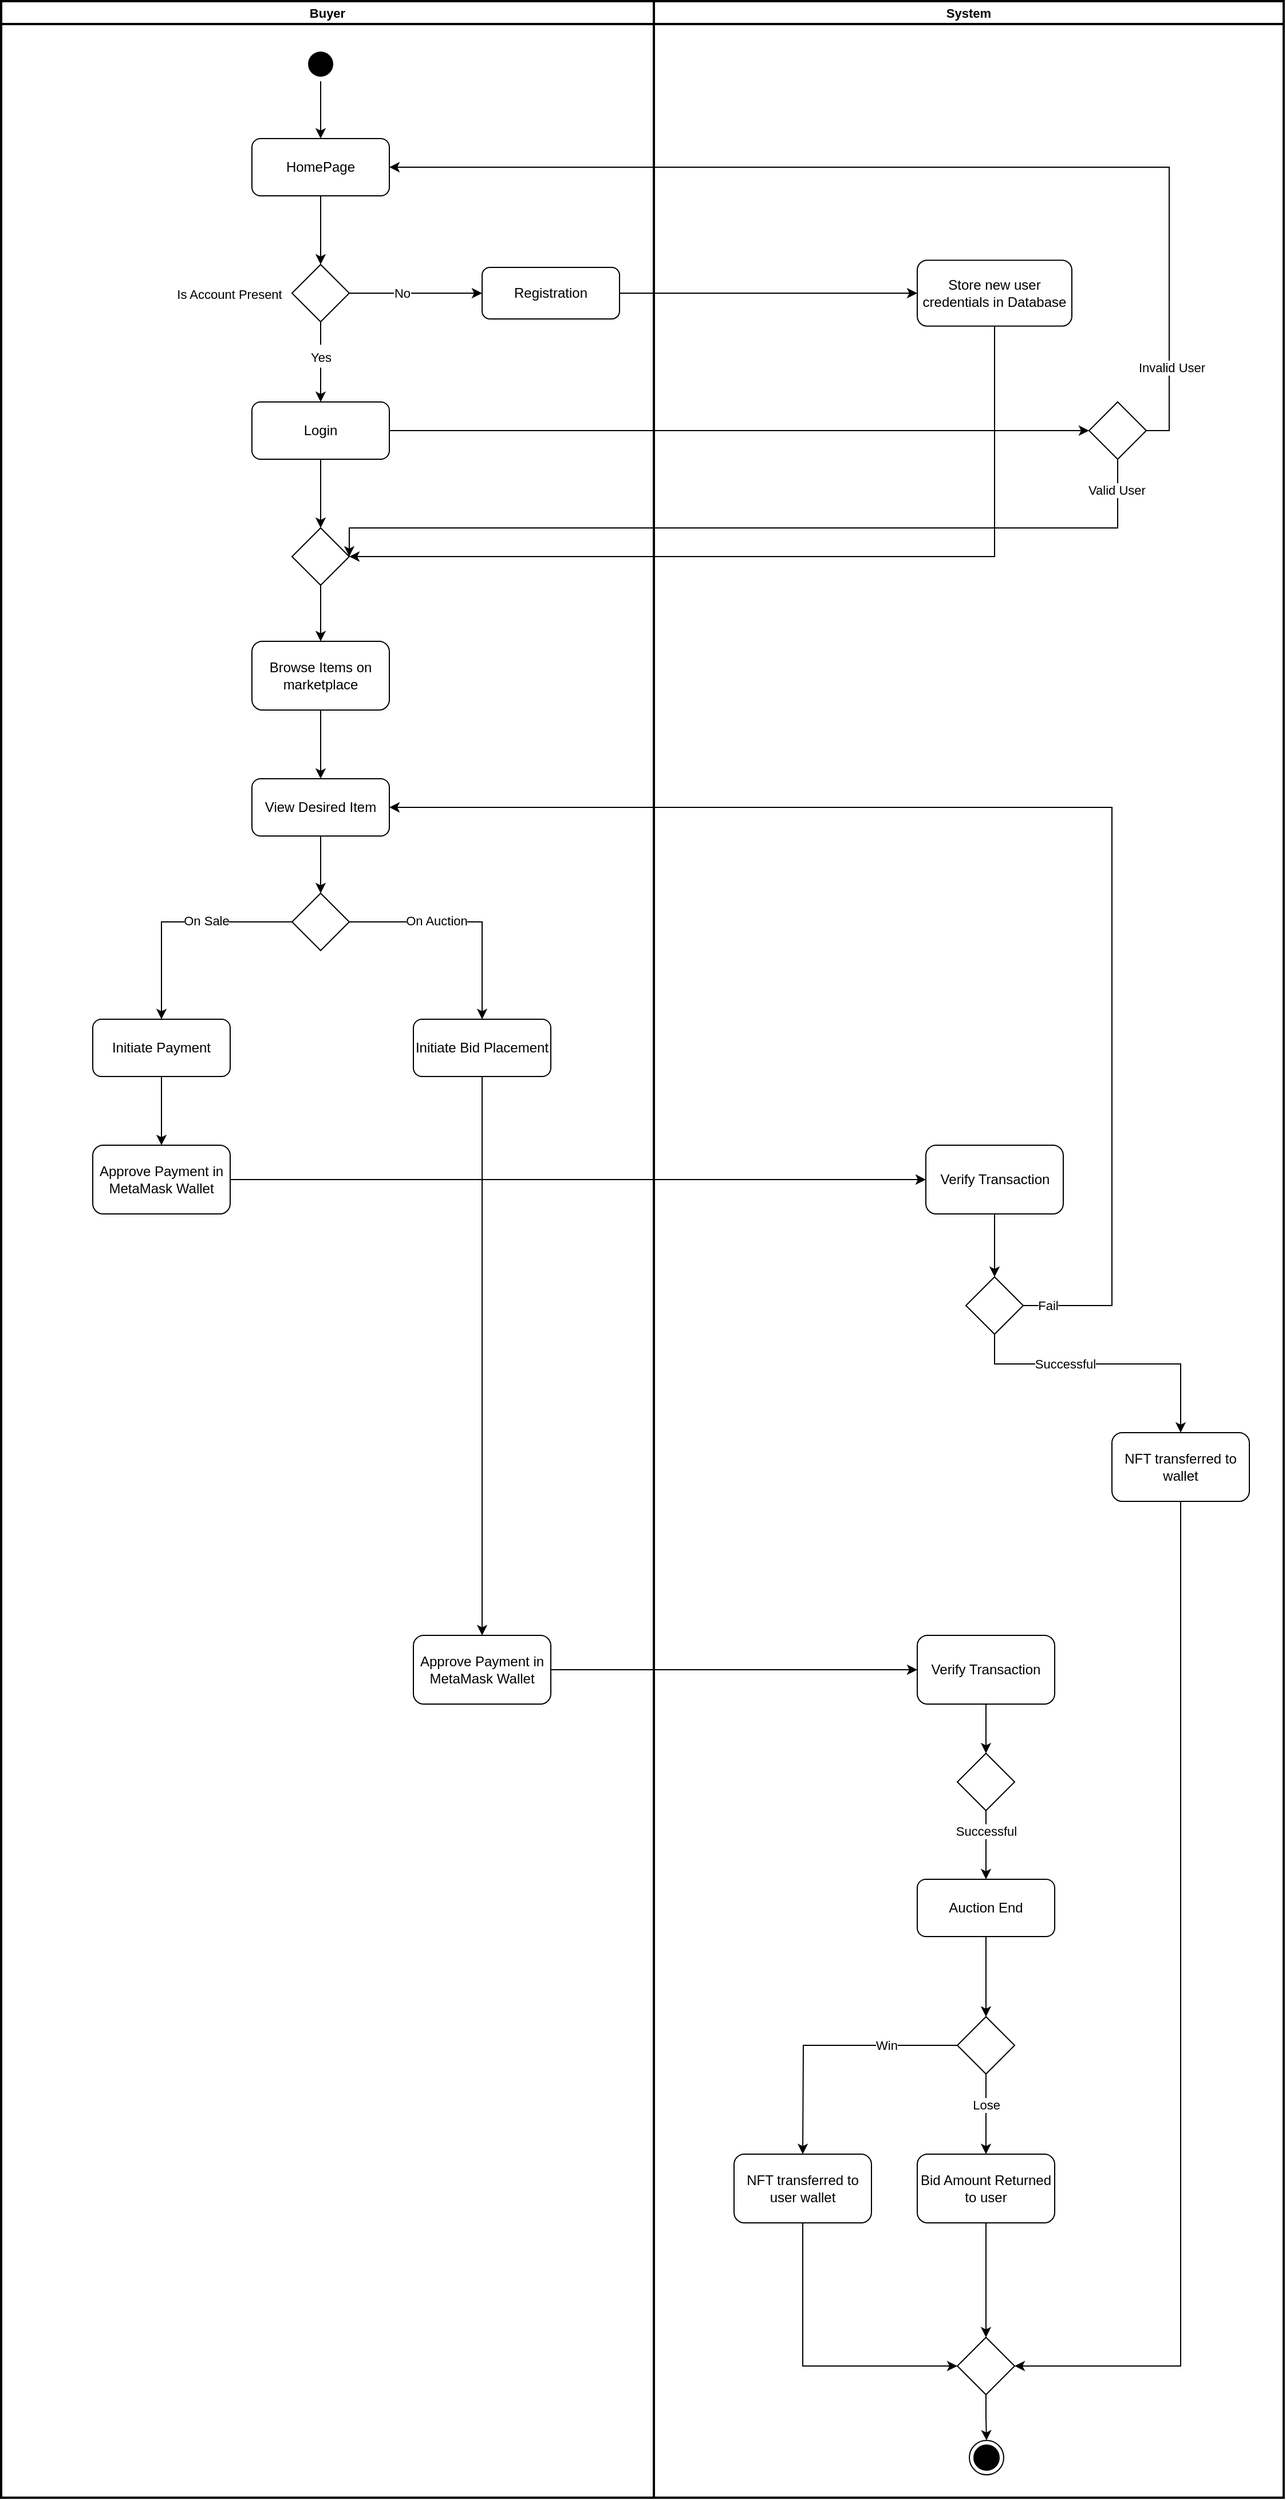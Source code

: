 <mxfile version="15.8.6" type="device" pages="3"><diagram id="wER58TmQPsb9XKIVGu0a" name="Buy NFT"><mxGraphModel dx="1826" dy="781" grid="1" gridSize="10" guides="1" tooltips="1" connect="1" arrows="1" fold="1" page="1" pageScale="1" pageWidth="827" pageHeight="1169" math="0" shadow="0"><root><mxCell id="0"/><mxCell id="1" parent="0"/><mxCell id="ipUTLEygeZPryqP97vBp-9" style="edgeStyle=orthogonalEdgeStyle;rounded=0;orthogonalLoop=1;jettySize=auto;html=1;entryX=0.5;entryY=0;entryDx=0;entryDy=0;" edge="1" parent="1" source="ipUTLEygeZPryqP97vBp-2" target="ipUTLEygeZPryqP97vBp-8"><mxGeometry relative="1" as="geometry"/></mxCell><mxCell id="ipUTLEygeZPryqP97vBp-2" value="" style="ellipse;html=1;shape=startState;fillColor=#000000;strokeColor=none;" vertex="1" parent="1"><mxGeometry x="384" y="80" width="30" height="30" as="geometry"/></mxCell><mxCell id="ipUTLEygeZPryqP97vBp-15" style="edgeStyle=orthogonalEdgeStyle;rounded=0;orthogonalLoop=1;jettySize=auto;html=1;fontSize=14;startArrow=none;" edge="1" parent="1" source="ipUTLEygeZPryqP97vBp-18" target="ipUTLEygeZPryqP97vBp-14"><mxGeometry relative="1" as="geometry"/></mxCell><mxCell id="ipUTLEygeZPryqP97vBp-65" style="edgeStyle=orthogonalEdgeStyle;rounded=0;orthogonalLoop=1;jettySize=auto;html=1;entryX=0;entryY=0.5;entryDx=0;entryDy=0;fontSize=11;" edge="1" parent="1" source="ipUTLEygeZPryqP97vBp-12" target="ipUTLEygeZPryqP97vBp-64"><mxGeometry relative="1" as="geometry"/></mxCell><mxCell id="ipUTLEygeZPryqP97vBp-73" style="edgeStyle=orthogonalEdgeStyle;orthogonalLoop=1;jettySize=auto;html=1;entryX=0;entryY=0.5;entryDx=0;entryDy=0;fontSize=11;rounded=0;" edge="1" parent="1" source="ipUTLEygeZPryqP97vBp-14" target="ipUTLEygeZPryqP97vBp-74"><mxGeometry relative="1" as="geometry"><mxPoint x="1110" y="348.75" as="targetPoint"/></mxGeometry></mxCell><mxCell id="ipUTLEygeZPryqP97vBp-16" value="&lt;font style=&quot;font-size: 11px&quot;&gt;Is Account Present&lt;/font&gt;" style="text;html=1;align=center;verticalAlign=middle;resizable=0;points=[];autosize=1;strokeColor=none;fillColor=none;fontSize=14;" vertex="1" parent="1"><mxGeometry x="264" y="285" width="110" height="20" as="geometry"/></mxCell><mxCell id="ipUTLEygeZPryqP97vBp-18" value="&lt;font style=&quot;font-size: 11px&quot;&gt;Yes&lt;/font&gt;" style="text;html=1;align=center;verticalAlign=middle;resizable=0;points=[];autosize=1;strokeColor=none;fillColor=none;fontSize=14;" vertex="1" parent="1"><mxGeometry x="384" y="340" width="30" height="20" as="geometry"/></mxCell><mxCell id="ipUTLEygeZPryqP97vBp-19" value="" style="edgeStyle=orthogonalEdgeStyle;rounded=0;orthogonalLoop=1;jettySize=auto;html=1;fontSize=14;endArrow=none;" edge="1" parent="1" source="ipUTLEygeZPryqP97vBp-10" target="ipUTLEygeZPryqP97vBp-18"><mxGeometry relative="1" as="geometry"><mxPoint x="399" y="320" as="sourcePoint"/><mxPoint x="399" y="390" as="targetPoint"/></mxGeometry></mxCell><mxCell id="ipUTLEygeZPryqP97vBp-87" style="edgeStyle=orthogonalEdgeStyle;rounded=0;orthogonalLoop=1;jettySize=auto;html=1;fontSize=11;" edge="1" parent="1" source="ipUTLEygeZPryqP97vBp-43" target="ipUTLEygeZPryqP97vBp-86"><mxGeometry relative="1" as="geometry"/></mxCell><mxCell id="ipUTLEygeZPryqP97vBp-61" value="Buyer" style="swimlane;startSize=20;fontSize=11;strokeColor=#000000;fillColor=none;strokeWidth=2;" vertex="1" parent="1"><mxGeometry x="120" y="40" width="570" height="2180" as="geometry"><mxRectangle x="120" y="40" width="60" height="20" as="alternateBounds"/></mxGeometry></mxCell><mxCell id="ipUTLEygeZPryqP97vBp-8" value="HomePage" style="rounded=1;whiteSpace=wrap;html=1;strokeColor=#000000;fillColor=none;" vertex="1" parent="ipUTLEygeZPryqP97vBp-61"><mxGeometry x="219" y="120" width="120" height="50" as="geometry"/></mxCell><mxCell id="ipUTLEygeZPryqP97vBp-50" value="Approve Payment in MetaMask Wallet" style="rounded=1;whiteSpace=wrap;html=1;strokeColor=#000000;fillColor=none;" vertex="1" parent="ipUTLEygeZPryqP97vBp-61"><mxGeometry x="360" y="1427" width="120" height="60" as="geometry"/></mxCell><mxCell id="ipUTLEygeZPryqP97vBp-12" value="Registration" style="rounded=1;whiteSpace=wrap;html=1;strokeColor=#000000;fillColor=none;" vertex="1" parent="ipUTLEygeZPryqP97vBp-61"><mxGeometry x="420" y="232.5" width="120" height="45" as="geometry"/></mxCell><mxCell id="ipUTLEygeZPryqP97vBp-14" value="Login" style="rounded=1;whiteSpace=wrap;html=1;strokeColor=#000000;fillColor=none;" vertex="1" parent="ipUTLEygeZPryqP97vBp-61"><mxGeometry x="219" y="350" width="120" height="50" as="geometry"/></mxCell><mxCell id="ipUTLEygeZPryqP97vBp-10" value="" style="rhombus;fontSize=14;strokeColor=#000000;fillColor=none;" vertex="1" parent="ipUTLEygeZPryqP97vBp-61"><mxGeometry x="254" y="230" width="50" height="50" as="geometry"/></mxCell><mxCell id="ipUTLEygeZPryqP97vBp-11" style="edgeStyle=orthogonalEdgeStyle;rounded=0;orthogonalLoop=1;jettySize=auto;html=1;exitX=0.5;exitY=1;exitDx=0;exitDy=0;entryX=0.5;entryY=0;entryDx=0;entryDy=0;fontSize=14;" edge="1" parent="ipUTLEygeZPryqP97vBp-61" source="ipUTLEygeZPryqP97vBp-8" target="ipUTLEygeZPryqP97vBp-10"><mxGeometry relative="1" as="geometry"/></mxCell><mxCell id="ipUTLEygeZPryqP97vBp-13" style="edgeStyle=orthogonalEdgeStyle;rounded=0;orthogonalLoop=1;jettySize=auto;html=1;exitX=1;exitY=0.5;exitDx=0;exitDy=0;entryX=0;entryY=0.5;entryDx=0;entryDy=0;fontSize=14;" edge="1" parent="ipUTLEygeZPryqP97vBp-61" source="ipUTLEygeZPryqP97vBp-10" target="ipUTLEygeZPryqP97vBp-12"><mxGeometry relative="1" as="geometry"/></mxCell><mxCell id="ipUTLEygeZPryqP97vBp-17" value="&lt;font style=&quot;font-size: 11px&quot;&gt;No&lt;/font&gt;" style="edgeLabel;html=1;align=center;verticalAlign=middle;resizable=0;points=[];fontSize=14;" vertex="1" connectable="0" parent="ipUTLEygeZPryqP97vBp-13"><mxGeometry x="-0.21" y="1" relative="1" as="geometry"><mxPoint as="offset"/></mxGeometry></mxCell><mxCell id="ipUTLEygeZPryqP97vBp-20" value="" style="rhombus;fontSize=14;strokeColor=#000000;fillColor=none;" vertex="1" parent="ipUTLEygeZPryqP97vBp-61"><mxGeometry x="254" y="460" width="50" height="50" as="geometry"/></mxCell><mxCell id="ipUTLEygeZPryqP97vBp-21" style="edgeStyle=orthogonalEdgeStyle;rounded=0;orthogonalLoop=1;jettySize=auto;html=1;entryX=0.5;entryY=0;entryDx=0;entryDy=0;fontSize=11;" edge="1" parent="ipUTLEygeZPryqP97vBp-61" source="ipUTLEygeZPryqP97vBp-14" target="ipUTLEygeZPryqP97vBp-20"><mxGeometry relative="1" as="geometry"/></mxCell><mxCell id="ipUTLEygeZPryqP97vBp-27" value="Browse Items on marketplace" style="rounded=1;whiteSpace=wrap;html=1;strokeColor=#000000;fillColor=none;" vertex="1" parent="ipUTLEygeZPryqP97vBp-61"><mxGeometry x="219" y="559" width="120" height="60" as="geometry"/></mxCell><mxCell id="ipUTLEygeZPryqP97vBp-25" style="edgeStyle=orthogonalEdgeStyle;rounded=0;orthogonalLoop=1;jettySize=auto;html=1;exitX=0.5;exitY=1;exitDx=0;exitDy=0;entryX=0.5;entryY=0;entryDx=0;entryDy=0;fontSize=11;" edge="1" parent="ipUTLEygeZPryqP97vBp-61" source="ipUTLEygeZPryqP97vBp-20" target="ipUTLEygeZPryqP97vBp-27"><mxGeometry relative="1" as="geometry"><mxPoint x="279" y="545" as="targetPoint"/></mxGeometry></mxCell><mxCell id="ipUTLEygeZPryqP97vBp-34" value="View Desired Item" style="rounded=1;whiteSpace=wrap;html=1;strokeColor=#000000;fillColor=none;" vertex="1" parent="ipUTLEygeZPryqP97vBp-61"><mxGeometry x="219" y="679" width="120" height="50" as="geometry"/></mxCell><mxCell id="ipUTLEygeZPryqP97vBp-33" style="edgeStyle=orthogonalEdgeStyle;rounded=0;orthogonalLoop=1;jettySize=auto;html=1;entryX=0.5;entryY=0;entryDx=0;entryDy=0;fontSize=11;" edge="1" parent="ipUTLEygeZPryqP97vBp-61" source="ipUTLEygeZPryqP97vBp-27" target="ipUTLEygeZPryqP97vBp-34"><mxGeometry relative="1" as="geometry"><mxPoint x="279" y="689" as="targetPoint"/></mxGeometry></mxCell><mxCell id="ipUTLEygeZPryqP97vBp-35" value="" style="rhombus;fontSize=14;strokeColor=#000000;fillColor=none;" vertex="1" parent="ipUTLEygeZPryqP97vBp-61"><mxGeometry x="254" y="779" width="50" height="50" as="geometry"/></mxCell><mxCell id="ipUTLEygeZPryqP97vBp-36" style="edgeStyle=orthogonalEdgeStyle;rounded=0;orthogonalLoop=1;jettySize=auto;html=1;entryX=0.5;entryY=0;entryDx=0;entryDy=0;fontSize=11;" edge="1" parent="ipUTLEygeZPryqP97vBp-61" source="ipUTLEygeZPryqP97vBp-34" target="ipUTLEygeZPryqP97vBp-35"><mxGeometry relative="1" as="geometry"/></mxCell><mxCell id="ipUTLEygeZPryqP97vBp-38" value="Initiate Payment" style="rounded=1;whiteSpace=wrap;html=1;strokeColor=#000000;fillColor=none;" vertex="1" parent="ipUTLEygeZPryqP97vBp-61"><mxGeometry x="80" y="889" width="120" height="50" as="geometry"/></mxCell><mxCell id="ipUTLEygeZPryqP97vBp-39" style="edgeStyle=orthogonalEdgeStyle;rounded=0;orthogonalLoop=1;jettySize=auto;html=1;fontSize=11;" edge="1" parent="ipUTLEygeZPryqP97vBp-61" source="ipUTLEygeZPryqP97vBp-35" target="ipUTLEygeZPryqP97vBp-38"><mxGeometry relative="1" as="geometry"/></mxCell><mxCell id="ipUTLEygeZPryqP97vBp-41" value="On Sale" style="edgeLabel;html=1;align=center;verticalAlign=middle;resizable=0;points=[];fontSize=11;" vertex="1" connectable="0" parent="ipUTLEygeZPryqP97vBp-39"><mxGeometry x="-0.242" y="-1" relative="1" as="geometry"><mxPoint as="offset"/></mxGeometry></mxCell><mxCell id="ipUTLEygeZPryqP97vBp-43" value="Approve Payment in MetaMask Wallet" style="rounded=1;whiteSpace=wrap;html=1;strokeColor=#000000;fillColor=none;" vertex="1" parent="ipUTLEygeZPryqP97vBp-61"><mxGeometry x="80" y="999" width="120" height="60" as="geometry"/></mxCell><mxCell id="ipUTLEygeZPryqP97vBp-44" style="edgeStyle=orthogonalEdgeStyle;rounded=0;orthogonalLoop=1;jettySize=auto;html=1;exitX=0.5;exitY=1;exitDx=0;exitDy=0;fontSize=11;" edge="1" parent="ipUTLEygeZPryqP97vBp-61" source="ipUTLEygeZPryqP97vBp-38" target="ipUTLEygeZPryqP97vBp-43"><mxGeometry relative="1" as="geometry"/></mxCell><mxCell id="ipUTLEygeZPryqP97vBp-37" value="Initiate Bid Placement" style="rounded=1;whiteSpace=wrap;html=1;strokeColor=#000000;fillColor=none;" vertex="1" parent="ipUTLEygeZPryqP97vBp-61"><mxGeometry x="360" y="889" width="120" height="50" as="geometry"/></mxCell><mxCell id="ipUTLEygeZPryqP97vBp-40" style="edgeStyle=orthogonalEdgeStyle;rounded=0;orthogonalLoop=1;jettySize=auto;html=1;exitX=1;exitY=0.5;exitDx=0;exitDy=0;entryX=0.5;entryY=0;entryDx=0;entryDy=0;fontSize=11;" edge="1" parent="ipUTLEygeZPryqP97vBp-61" source="ipUTLEygeZPryqP97vBp-35" target="ipUTLEygeZPryqP97vBp-37"><mxGeometry relative="1" as="geometry"/></mxCell><mxCell id="ipUTLEygeZPryqP97vBp-42" value="On Auction" style="edgeLabel;html=1;align=center;verticalAlign=middle;resizable=0;points=[];fontSize=11;" vertex="1" connectable="0" parent="ipUTLEygeZPryqP97vBp-40"><mxGeometry x="-0.251" y="1" relative="1" as="geometry"><mxPoint as="offset"/></mxGeometry></mxCell><mxCell id="ipUTLEygeZPryqP97vBp-51" style="edgeStyle=orthogonalEdgeStyle;rounded=0;orthogonalLoop=1;jettySize=auto;html=1;entryX=0.5;entryY=0;entryDx=0;entryDy=0;fontSize=11;" edge="1" parent="ipUTLEygeZPryqP97vBp-61" source="ipUTLEygeZPryqP97vBp-37" target="ipUTLEygeZPryqP97vBp-50"><mxGeometry relative="1" as="geometry"/></mxCell><mxCell id="ipUTLEygeZPryqP97vBp-63" value="System" style="swimlane;startSize=20;fontSize=11;strokeColor=#000000;fillColor=none;strokeWidth=2;" vertex="1" parent="1"><mxGeometry x="690" y="40" width="550" height="2180" as="geometry"><mxRectangle x="690" y="40" width="60" height="20" as="alternateBounds"/></mxGeometry></mxCell><mxCell id="ipUTLEygeZPryqP97vBp-64" value="Store new user credentials in Database" style="rounded=1;whiteSpace=wrap;html=1;strokeColor=#000000;fillColor=none;" vertex="1" parent="ipUTLEygeZPryqP97vBp-63"><mxGeometry x="230" y="226.25" width="135" height="57.5" as="geometry"/></mxCell><mxCell id="ipUTLEygeZPryqP97vBp-74" value="" style="rhombus;fontSize=14;strokeColor=#000000;fillColor=none;" vertex="1" parent="ipUTLEygeZPryqP97vBp-63"><mxGeometry x="380" y="350" width="50" height="50" as="geometry"/></mxCell><mxCell id="ipUTLEygeZPryqP97vBp-89" style="edgeStyle=orthogonalEdgeStyle;rounded=0;orthogonalLoop=1;jettySize=auto;html=1;entryX=0.5;entryY=0;entryDx=0;entryDy=0;fontSize=11;" edge="1" parent="ipUTLEygeZPryqP97vBp-63" source="ipUTLEygeZPryqP97vBp-86" target="ipUTLEygeZPryqP97vBp-88"><mxGeometry relative="1" as="geometry"/></mxCell><mxCell id="ipUTLEygeZPryqP97vBp-86" value="Verify Transaction" style="rounded=1;whiteSpace=wrap;html=1;strokeColor=#000000;fillColor=none;" vertex="1" parent="ipUTLEygeZPryqP97vBp-63"><mxGeometry x="237.5" y="999" width="120" height="60" as="geometry"/></mxCell><mxCell id="ipUTLEygeZPryqP97vBp-109" style="edgeStyle=orthogonalEdgeStyle;rounded=0;orthogonalLoop=1;jettySize=auto;html=1;entryX=0.5;entryY=0;entryDx=0;entryDy=0;fontSize=11;" edge="1" parent="ipUTLEygeZPryqP97vBp-63" source="ipUTLEygeZPryqP97vBp-88" target="ipUTLEygeZPryqP97vBp-45"><mxGeometry relative="1" as="geometry"><Array as="points"><mxPoint x="298" y="1190"/><mxPoint x="460" y="1190"/></Array></mxGeometry></mxCell><mxCell id="ipUTLEygeZPryqP97vBp-110" value="Successful" style="edgeLabel;html=1;align=center;verticalAlign=middle;resizable=0;points=[];fontSize=11;" vertex="1" connectable="0" parent="ipUTLEygeZPryqP97vBp-109"><mxGeometry x="-0.295" relative="1" as="geometry"><mxPoint as="offset"/></mxGeometry></mxCell><mxCell id="ipUTLEygeZPryqP97vBp-88" value="" style="rhombus;fontSize=14;strokeColor=#000000;fillColor=none;" vertex="1" parent="ipUTLEygeZPryqP97vBp-63"><mxGeometry x="272.5" y="1114" width="50" height="50" as="geometry"/></mxCell><mxCell id="ipUTLEygeZPryqP97vBp-115" style="edgeStyle=orthogonalEdgeStyle;rounded=0;orthogonalLoop=1;jettySize=auto;html=1;entryX=0.5;entryY=0;entryDx=0;entryDy=0;fontSize=11;" edge="1" parent="ipUTLEygeZPryqP97vBp-63" source="ipUTLEygeZPryqP97vBp-95" target="ipUTLEygeZPryqP97vBp-114"><mxGeometry relative="1" as="geometry"/></mxCell><mxCell id="ipUTLEygeZPryqP97vBp-95" value="Verify Transaction" style="rounded=1;whiteSpace=wrap;html=1;strokeColor=#000000;fillColor=none;" vertex="1" parent="ipUTLEygeZPryqP97vBp-63"><mxGeometry x="230" y="1427" width="120" height="60" as="geometry"/></mxCell><mxCell id="ipUTLEygeZPryqP97vBp-45" value="NFT transferred to wallet" style="rounded=1;whiteSpace=wrap;html=1;strokeColor=#000000;fillColor=none;" vertex="1" parent="ipUTLEygeZPryqP97vBp-63"><mxGeometry x="400" y="1250" width="120" height="60" as="geometry"/></mxCell><mxCell id="4ve1rU8ZObKRR9WPpDg9-5" style="edgeStyle=orthogonalEdgeStyle;rounded=0;orthogonalLoop=1;jettySize=auto;html=1;fontSize=11;exitX=0.5;exitY=1;exitDx=0;exitDy=0;entryX=1;entryY=0.5;entryDx=0;entryDy=0;" edge="1" parent="ipUTLEygeZPryqP97vBp-63" source="ipUTLEygeZPryqP97vBp-45" target="jDOdM9v0wB-cYpxffv39-1"><mxGeometry relative="1" as="geometry"><mxPoint x="460" y="1400" as="sourcePoint"/><mxPoint x="420" y="2060" as="targetPoint"/></mxGeometry></mxCell><mxCell id="ipUTLEygeZPryqP97vBp-116" style="edgeStyle=orthogonalEdgeStyle;rounded=0;orthogonalLoop=1;jettySize=auto;html=1;exitX=0.5;exitY=1;exitDx=0;exitDy=0;entryX=0.5;entryY=0;entryDx=0;entryDy=0;fontSize=11;" edge="1" parent="ipUTLEygeZPryqP97vBp-63" source="ipUTLEygeZPryqP97vBp-114" target="ipUTLEygeZPryqP97vBp-52"><mxGeometry relative="1" as="geometry"/></mxCell><mxCell id="ipUTLEygeZPryqP97vBp-117" value="Successful" style="edgeLabel;html=1;align=center;verticalAlign=middle;resizable=0;points=[];fontSize=11;" vertex="1" connectable="0" parent="ipUTLEygeZPryqP97vBp-116"><mxGeometry x="-0.411" relative="1" as="geometry"><mxPoint as="offset"/></mxGeometry></mxCell><mxCell id="ipUTLEygeZPryqP97vBp-114" value="" style="rhombus;fontSize=14;strokeColor=#000000;fillColor=none;" vertex="1" parent="ipUTLEygeZPryqP97vBp-63"><mxGeometry x="265" y="1530" width="50" height="50" as="geometry"/></mxCell><mxCell id="ipUTLEygeZPryqP97vBp-52" value="Auction End" style="rounded=1;whiteSpace=wrap;html=1;strokeColor=#000000;fillColor=none;" vertex="1" parent="ipUTLEygeZPryqP97vBp-63"><mxGeometry x="230" y="1640" width="120" height="50" as="geometry"/></mxCell><mxCell id="ipUTLEygeZPryqP97vBp-54" value="" style="rhombus;fontSize=14;strokeColor=#000000;fillColor=none;" vertex="1" parent="ipUTLEygeZPryqP97vBp-63"><mxGeometry x="265" y="1760" width="50" height="50" as="geometry"/></mxCell><mxCell id="ipUTLEygeZPryqP97vBp-57" value="NFT transferred to user wallet" style="rounded=1;whiteSpace=wrap;html=1;strokeColor=#000000;fillColor=none;" vertex="1" parent="ipUTLEygeZPryqP97vBp-63"><mxGeometry x="70" y="1880" width="120" height="60" as="geometry"/></mxCell><mxCell id="jDOdM9v0wB-cYpxffv39-5" style="edgeStyle=orthogonalEdgeStyle;rounded=0;orthogonalLoop=1;jettySize=auto;html=1;entryX=0.5;entryY=0;entryDx=0;entryDy=0;fontSize=11;" edge="1" parent="ipUTLEygeZPryqP97vBp-63" source="ipUTLEygeZPryqP97vBp-80" target="jDOdM9v0wB-cYpxffv39-1"><mxGeometry relative="1" as="geometry"/></mxCell><mxCell id="ipUTLEygeZPryqP97vBp-80" value="Bid Amount Returned to user" style="rounded=1;whiteSpace=wrap;html=1;strokeColor=#000000;fillColor=none;" vertex="1" parent="ipUTLEygeZPryqP97vBp-63"><mxGeometry x="230" y="1880" width="120" height="60" as="geometry"/></mxCell><mxCell id="ipUTLEygeZPryqP97vBp-55" style="edgeStyle=orthogonalEdgeStyle;rounded=0;orthogonalLoop=1;jettySize=auto;html=1;exitX=0.5;exitY=1;exitDx=0;exitDy=0;fontSize=11;" edge="1" parent="ipUTLEygeZPryqP97vBp-63" source="ipUTLEygeZPryqP97vBp-52" target="ipUTLEygeZPryqP97vBp-54"><mxGeometry relative="1" as="geometry"/></mxCell><mxCell id="ipUTLEygeZPryqP97vBp-81" value="Lose" style="edgeStyle=orthogonalEdgeStyle;rounded=0;orthogonalLoop=1;jettySize=auto;html=1;exitX=0.5;exitY=1;exitDx=0;exitDy=0;entryX=0.5;entryY=0;entryDx=0;entryDy=0;fontSize=11;" edge="1" parent="ipUTLEygeZPryqP97vBp-63" source="ipUTLEygeZPryqP97vBp-54" target="ipUTLEygeZPryqP97vBp-80"><mxGeometry x="-0.25" relative="1" as="geometry"><mxPoint as="offset"/></mxGeometry></mxCell><mxCell id="ipUTLEygeZPryqP97vBp-58" style="edgeStyle=orthogonalEdgeStyle;rounded=0;orthogonalLoop=1;jettySize=auto;html=1;exitX=0;exitY=0.5;exitDx=0;exitDy=0;entryX=0.5;entryY=0;entryDx=0;entryDy=0;fontSize=11;" edge="1" parent="ipUTLEygeZPryqP97vBp-63" source="ipUTLEygeZPryqP97vBp-54"><mxGeometry relative="1" as="geometry"><mxPoint x="130" y="1880" as="targetPoint"/></mxGeometry></mxCell><mxCell id="ipUTLEygeZPryqP97vBp-59" value="Win" style="edgeLabel;html=1;align=center;verticalAlign=middle;resizable=0;points=[];fontSize=11;" vertex="1" connectable="0" parent="ipUTLEygeZPryqP97vBp-58"><mxGeometry x="-0.338" y="3" relative="1" as="geometry"><mxPoint x="14" y="-3" as="offset"/></mxGeometry></mxCell><mxCell id="4ve1rU8ZObKRR9WPpDg9-6" value="" style="ellipse;html=1;shape=endState;fillColor=#000000;strokeColor=#000000;fontSize=11;" vertex="1" parent="ipUTLEygeZPryqP97vBp-63"><mxGeometry x="275.5" y="2130" width="30" height="30" as="geometry"/></mxCell><mxCell id="jDOdM9v0wB-cYpxffv39-4" style="edgeStyle=orthogonalEdgeStyle;rounded=0;orthogonalLoop=1;jettySize=auto;html=1;exitX=0.5;exitY=1;exitDx=0;exitDy=0;entryX=0;entryY=0.5;entryDx=0;entryDy=0;fontSize=11;" edge="1" parent="ipUTLEygeZPryqP97vBp-63" source="ipUTLEygeZPryqP97vBp-57" target="jDOdM9v0wB-cYpxffv39-1"><mxGeometry relative="1" as="geometry"/></mxCell><mxCell id="jDOdM9v0wB-cYpxffv39-6" style="edgeStyle=orthogonalEdgeStyle;rounded=0;orthogonalLoop=1;jettySize=auto;html=1;exitX=0.5;exitY=1;exitDx=0;exitDy=0;entryX=0.5;entryY=0;entryDx=0;entryDy=0;fontSize=11;" edge="1" parent="ipUTLEygeZPryqP97vBp-63" source="jDOdM9v0wB-cYpxffv39-1" target="4ve1rU8ZObKRR9WPpDg9-6"><mxGeometry relative="1" as="geometry"/></mxCell><mxCell id="jDOdM9v0wB-cYpxffv39-1" value="" style="rhombus;fontSize=14;strokeColor=#000000;fillColor=none;" vertex="1" parent="ipUTLEygeZPryqP97vBp-63"><mxGeometry x="265" y="2040" width="50" height="50" as="geometry"/></mxCell><mxCell id="ipUTLEygeZPryqP97vBp-71" style="edgeStyle=orthogonalEdgeStyle;orthogonalLoop=1;jettySize=auto;html=1;fontSize=11;exitX=0.5;exitY=1;exitDx=0;exitDy=0;rounded=0;" edge="1" parent="1" source="ipUTLEygeZPryqP97vBp-64" target="ipUTLEygeZPryqP97vBp-20"><mxGeometry relative="1" as="geometry"><Array as="points"><mxPoint x="988" y="525"/></Array></mxGeometry></mxCell><mxCell id="ipUTLEygeZPryqP97vBp-76" style="edgeStyle=orthogonalEdgeStyle;rounded=0;orthogonalLoop=1;jettySize=auto;html=1;fontSize=11;exitX=0.5;exitY=1;exitDx=0;exitDy=0;entryX=1;entryY=0.5;entryDx=0;entryDy=0;" edge="1" parent="1" source="ipUTLEygeZPryqP97vBp-74" target="ipUTLEygeZPryqP97vBp-20"><mxGeometry relative="1" as="geometry"><Array as="points"><mxPoint x="1095" y="500"/><mxPoint x="424" y="500"/></Array></mxGeometry></mxCell><mxCell id="ipUTLEygeZPryqP97vBp-77" value="Valid User" style="edgeLabel;html=1;align=center;verticalAlign=middle;resizable=0;points=[];fontSize=11;" vertex="1" connectable="0" parent="ipUTLEygeZPryqP97vBp-76"><mxGeometry x="-0.93" y="-1" relative="1" as="geometry"><mxPoint as="offset"/></mxGeometry></mxCell><mxCell id="ipUTLEygeZPryqP97vBp-78" style="edgeStyle=orthogonalEdgeStyle;rounded=0;orthogonalLoop=1;jettySize=auto;html=1;fontSize=11;exitX=1;exitY=0.5;exitDx=0;exitDy=0;entryX=1;entryY=0.5;entryDx=0;entryDy=0;" edge="1" parent="1" source="ipUTLEygeZPryqP97vBp-74" target="ipUTLEygeZPryqP97vBp-8"><mxGeometry relative="1" as="geometry"/></mxCell><mxCell id="ipUTLEygeZPryqP97vBp-79" value="Invalid User" style="edgeLabel;html=1;align=center;verticalAlign=middle;resizable=0;points=[];fontSize=11;" vertex="1" connectable="0" parent="ipUTLEygeZPryqP97vBp-78"><mxGeometry x="-0.79" y="-2" relative="1" as="geometry"><mxPoint y="23" as="offset"/></mxGeometry></mxCell><mxCell id="ipUTLEygeZPryqP97vBp-93" style="edgeStyle=orthogonalEdgeStyle;rounded=0;orthogonalLoop=1;jettySize=auto;html=1;fontSize=11;exitX=1;exitY=0.5;exitDx=0;exitDy=0;" edge="1" parent="1" source="ipUTLEygeZPryqP97vBp-88" target="ipUTLEygeZPryqP97vBp-34"><mxGeometry relative="1" as="geometry"><Array as="points"><mxPoint x="1090" y="1179"/><mxPoint x="1090" y="744"/></Array></mxGeometry></mxCell><mxCell id="ipUTLEygeZPryqP97vBp-112" value="Fail" style="edgeLabel;html=1;align=center;verticalAlign=middle;resizable=0;points=[];fontSize=11;" vertex="1" connectable="0" parent="ipUTLEygeZPryqP97vBp-93"><mxGeometry x="-0.963" relative="1" as="geometry"><mxPoint as="offset"/></mxGeometry></mxCell><mxCell id="ipUTLEygeZPryqP97vBp-113" style="edgeStyle=orthogonalEdgeStyle;rounded=0;orthogonalLoop=1;jettySize=auto;html=1;entryX=0;entryY=0.5;entryDx=0;entryDy=0;fontSize=11;" edge="1" parent="1" source="ipUTLEygeZPryqP97vBp-50" target="ipUTLEygeZPryqP97vBp-95"><mxGeometry relative="1" as="geometry"/></mxCell></root></mxGraphModel></diagram><diagram id="Ot1SDpFPuHlMCQuclPCX" name="Sell NFT"><mxGraphModel dx="2556" dy="1094" grid="1" gridSize="10" guides="1" tooltips="1" connect="1" arrows="1" fold="1" page="1" pageScale="1" pageWidth="827" pageHeight="1169" math="0" shadow="0"><root><mxCell id="kZmJ22ybg1Anvo1n7Kxw-0"/><mxCell id="kZmJ22ybg1Anvo1n7Kxw-1" parent="kZmJ22ybg1Anvo1n7Kxw-0"/><mxCell id="rV3JHaL1ux6DXR3YtAFT-0" style="edgeStyle=orthogonalEdgeStyle;rounded=0;orthogonalLoop=1;jettySize=auto;html=1;entryX=0.5;entryY=0;entryDx=0;entryDy=0;" edge="1" parent="kZmJ22ybg1Anvo1n7Kxw-1" source="rV3JHaL1ux6DXR3YtAFT-1" target="rV3JHaL1ux6DXR3YtAFT-10"><mxGeometry relative="1" as="geometry"/></mxCell><mxCell id="rV3JHaL1ux6DXR3YtAFT-1" value="" style="ellipse;html=1;shape=startState;fillColor=#000000;strokeColor=none;" vertex="1" parent="kZmJ22ybg1Anvo1n7Kxw-1"><mxGeometry x="384" y="80" width="30" height="30" as="geometry"/></mxCell><mxCell id="rV3JHaL1ux6DXR3YtAFT-2" style="edgeStyle=orthogonalEdgeStyle;rounded=0;orthogonalLoop=1;jettySize=auto;html=1;fontSize=14;startArrow=none;" edge="1" parent="kZmJ22ybg1Anvo1n7Kxw-1" source="rV3JHaL1ux6DXR3YtAFT-6" target="rV3JHaL1ux6DXR3YtAFT-13"><mxGeometry relative="1" as="geometry"/></mxCell><mxCell id="rV3JHaL1ux6DXR3YtAFT-3" style="edgeStyle=orthogonalEdgeStyle;rounded=0;orthogonalLoop=1;jettySize=auto;html=1;entryX=0;entryY=0.5;entryDx=0;entryDy=0;fontSize=11;" edge="1" parent="kZmJ22ybg1Anvo1n7Kxw-1" source="rV3JHaL1ux6DXR3YtAFT-12" target="rV3JHaL1ux6DXR3YtAFT-36"><mxGeometry relative="1" as="geometry"/></mxCell><mxCell id="rV3JHaL1ux6DXR3YtAFT-4" style="edgeStyle=orthogonalEdgeStyle;orthogonalLoop=1;jettySize=auto;html=1;entryX=0;entryY=0.5;entryDx=0;entryDy=0;fontSize=11;rounded=0;" edge="1" parent="kZmJ22ybg1Anvo1n7Kxw-1" source="rV3JHaL1ux6DXR3YtAFT-13" target="rV3JHaL1ux6DXR3YtAFT-37"><mxGeometry relative="1" as="geometry"><mxPoint x="1110" y="348.75" as="targetPoint"/></mxGeometry></mxCell><mxCell id="rV3JHaL1ux6DXR3YtAFT-5" value="&lt;font style=&quot;font-size: 11px&quot;&gt;Is Account Present&lt;/font&gt;" style="text;html=1;align=center;verticalAlign=middle;resizable=0;points=[];autosize=1;strokeColor=none;fillColor=none;fontSize=14;" vertex="1" parent="kZmJ22ybg1Anvo1n7Kxw-1"><mxGeometry x="264" y="285" width="110" height="20" as="geometry"/></mxCell><mxCell id="rV3JHaL1ux6DXR3YtAFT-6" value="&lt;font style=&quot;font-size: 11px&quot;&gt;Yes&lt;/font&gt;" style="text;html=1;align=center;verticalAlign=middle;resizable=0;points=[];autosize=1;strokeColor=none;fillColor=none;fontSize=14;" vertex="1" parent="kZmJ22ybg1Anvo1n7Kxw-1"><mxGeometry x="384" y="340" width="30" height="20" as="geometry"/></mxCell><mxCell id="rV3JHaL1ux6DXR3YtAFT-7" value="" style="edgeStyle=orthogonalEdgeStyle;rounded=0;orthogonalLoop=1;jettySize=auto;html=1;fontSize=14;endArrow=none;" edge="1" parent="kZmJ22ybg1Anvo1n7Kxw-1" source="rV3JHaL1ux6DXR3YtAFT-14" target="rV3JHaL1ux6DXR3YtAFT-6"><mxGeometry relative="1" as="geometry"><mxPoint x="399" y="320" as="sourcePoint"/><mxPoint x="399" y="390" as="targetPoint"/></mxGeometry></mxCell><mxCell id="rV3JHaL1ux6DXR3YtAFT-9" value="Seller" style="swimlane;startSize=20;fontSize=11;strokeColor=#000000;fillColor=none;strokeWidth=2;" vertex="1" parent="kZmJ22ybg1Anvo1n7Kxw-1"><mxGeometry x="120" y="40" width="570" height="2030" as="geometry"><mxRectangle x="120" y="40" width="60" height="20" as="alternateBounds"/></mxGeometry></mxCell><mxCell id="rV3JHaL1ux6DXR3YtAFT-10" value="HomePage" style="rounded=1;whiteSpace=wrap;html=1;strokeColor=#000000;fillColor=none;" vertex="1" parent="rV3JHaL1ux6DXR3YtAFT-9"><mxGeometry x="219" y="120" width="120" height="50" as="geometry"/></mxCell><mxCell id="rV3JHaL1ux6DXR3YtAFT-12" value="Registration" style="rounded=1;whiteSpace=wrap;html=1;strokeColor=#000000;fillColor=none;" vertex="1" parent="rV3JHaL1ux6DXR3YtAFT-9"><mxGeometry x="420" y="232.5" width="120" height="45" as="geometry"/></mxCell><mxCell id="rV3JHaL1ux6DXR3YtAFT-13" value="Login" style="rounded=1;whiteSpace=wrap;html=1;strokeColor=#000000;fillColor=none;" vertex="1" parent="rV3JHaL1ux6DXR3YtAFT-9"><mxGeometry x="219" y="350" width="120" height="50" as="geometry"/></mxCell><mxCell id="rV3JHaL1ux6DXR3YtAFT-14" value="" style="rhombus;fontSize=14;strokeColor=#000000;fillColor=none;" vertex="1" parent="rV3JHaL1ux6DXR3YtAFT-9"><mxGeometry x="254" y="230" width="50" height="50" as="geometry"/></mxCell><mxCell id="rV3JHaL1ux6DXR3YtAFT-15" style="edgeStyle=orthogonalEdgeStyle;rounded=0;orthogonalLoop=1;jettySize=auto;html=1;exitX=0.5;exitY=1;exitDx=0;exitDy=0;entryX=0.5;entryY=0;entryDx=0;entryDy=0;fontSize=14;" edge="1" parent="rV3JHaL1ux6DXR3YtAFT-9" source="rV3JHaL1ux6DXR3YtAFT-10" target="rV3JHaL1ux6DXR3YtAFT-14"><mxGeometry relative="1" as="geometry"/></mxCell><mxCell id="rV3JHaL1ux6DXR3YtAFT-16" style="edgeStyle=orthogonalEdgeStyle;rounded=0;orthogonalLoop=1;jettySize=auto;html=1;exitX=1;exitY=0.5;exitDx=0;exitDy=0;entryX=0;entryY=0.5;entryDx=0;entryDy=0;fontSize=14;" edge="1" parent="rV3JHaL1ux6DXR3YtAFT-9" source="rV3JHaL1ux6DXR3YtAFT-14" target="rV3JHaL1ux6DXR3YtAFT-12"><mxGeometry relative="1" as="geometry"/></mxCell><mxCell id="rV3JHaL1ux6DXR3YtAFT-17" value="&lt;font style=&quot;font-size: 11px&quot;&gt;No&lt;/font&gt;" style="edgeLabel;html=1;align=center;verticalAlign=middle;resizable=0;points=[];fontSize=14;" vertex="1" connectable="0" parent="rV3JHaL1ux6DXR3YtAFT-16"><mxGeometry x="-0.21" y="1" relative="1" as="geometry"><mxPoint as="offset"/></mxGeometry></mxCell><mxCell id="rV3JHaL1ux6DXR3YtAFT-18" value="" style="rhombus;fontSize=14;strokeColor=#000000;fillColor=none;" vertex="1" parent="rV3JHaL1ux6DXR3YtAFT-9"><mxGeometry x="254" y="460" width="50" height="50" as="geometry"/></mxCell><mxCell id="rV3JHaL1ux6DXR3YtAFT-19" style="edgeStyle=orthogonalEdgeStyle;rounded=0;orthogonalLoop=1;jettySize=auto;html=1;entryX=0.5;entryY=0;entryDx=0;entryDy=0;fontSize=11;" edge="1" parent="rV3JHaL1ux6DXR3YtAFT-9" source="rV3JHaL1ux6DXR3YtAFT-13" target="rV3JHaL1ux6DXR3YtAFT-18"><mxGeometry relative="1" as="geometry"/></mxCell><mxCell id="rV3JHaL1ux6DXR3YtAFT-21" style="edgeStyle=orthogonalEdgeStyle;rounded=0;orthogonalLoop=1;jettySize=auto;html=1;exitX=0.5;exitY=1;exitDx=0;exitDy=0;fontSize=11;entryX=0.5;entryY=0;entryDx=0;entryDy=0;" edge="1" parent="rV3JHaL1ux6DXR3YtAFT-9" source="rV3JHaL1ux6DXR3YtAFT-18" target="cn1tzw6hPGPZ2NUegIxZ-0"><mxGeometry relative="1" as="geometry"><mxPoint x="279" y="590" as="targetPoint"/></mxGeometry></mxCell><mxCell id="xcx2uRlu12mC7vjm74w2-11" style="edgeStyle=orthogonalEdgeStyle;rounded=0;orthogonalLoop=1;jettySize=auto;html=1;entryX=0.5;entryY=0;entryDx=0;entryDy=0;fontSize=11;" edge="1" parent="rV3JHaL1ux6DXR3YtAFT-9" source="cn1tzw6hPGPZ2NUegIxZ-0" target="xcx2uRlu12mC7vjm74w2-0"><mxGeometry relative="1" as="geometry"/></mxCell><mxCell id="cn1tzw6hPGPZ2NUegIxZ-0" value="Browse Items in Collection" style="rounded=1;whiteSpace=wrap;html=1;strokeColor=#000000;fillColor=none;" vertex="1" parent="rV3JHaL1ux6DXR3YtAFT-9"><mxGeometry x="219" y="580" width="120" height="60" as="geometry"/></mxCell><mxCell id="xcx2uRlu12mC7vjm74w2-0" value="Choose Desired Item" style="rounded=1;whiteSpace=wrap;html=1;strokeColor=#000000;fillColor=none;" vertex="1" parent="rV3JHaL1ux6DXR3YtAFT-9"><mxGeometry x="219" y="700" width="120" height="50" as="geometry"/></mxCell><mxCell id="xcx2uRlu12mC7vjm74w2-1" value="" style="rhombus;fontSize=14;strokeColor=#000000;fillColor=none;" vertex="1" parent="rV3JHaL1ux6DXR3YtAFT-9"><mxGeometry x="254" y="800" width="50" height="50" as="geometry"/></mxCell><mxCell id="xcx2uRlu12mC7vjm74w2-2" style="edgeStyle=orthogonalEdgeStyle;rounded=0;orthogonalLoop=1;jettySize=auto;html=1;entryX=0.5;entryY=0;entryDx=0;entryDy=0;fontSize=11;" edge="1" parent="rV3JHaL1ux6DXR3YtAFT-9" source="xcx2uRlu12mC7vjm74w2-0" target="xcx2uRlu12mC7vjm74w2-1"><mxGeometry relative="1" as="geometry"/></mxCell><mxCell id="xcx2uRlu12mC7vjm74w2-3" value="Put desired price" style="rounded=1;whiteSpace=wrap;html=1;strokeColor=#000000;fillColor=none;" vertex="1" parent="rV3JHaL1ux6DXR3YtAFT-9"><mxGeometry x="79" y="910" width="120" height="50" as="geometry"/></mxCell><mxCell id="xcx2uRlu12mC7vjm74w2-4" style="edgeStyle=orthogonalEdgeStyle;rounded=0;orthogonalLoop=1;jettySize=auto;html=1;fontSize=11;" edge="1" parent="rV3JHaL1ux6DXR3YtAFT-9" source="xcx2uRlu12mC7vjm74w2-1" target="xcx2uRlu12mC7vjm74w2-3"><mxGeometry relative="1" as="geometry"/></mxCell><mxCell id="xcx2uRlu12mC7vjm74w2-5" value="Sell normally" style="edgeLabel;html=1;align=center;verticalAlign=middle;resizable=0;points=[];fontSize=11;" vertex="1" connectable="0" parent="xcx2uRlu12mC7vjm74w2-4"><mxGeometry x="-0.242" y="-1" relative="1" as="geometry"><mxPoint x="12" y="1" as="offset"/></mxGeometry></mxCell><mxCell id="xcx2uRlu12mC7vjm74w2-6" value="Put desired base price" style="rounded=1;whiteSpace=wrap;html=1;strokeColor=#000000;fillColor=none;" vertex="1" parent="rV3JHaL1ux6DXR3YtAFT-9"><mxGeometry x="370" y="1410" width="120" height="50" as="geometry"/></mxCell><mxCell id="xcx2uRlu12mC7vjm74w2-7" style="edgeStyle=orthogonalEdgeStyle;rounded=0;orthogonalLoop=1;jettySize=auto;html=1;exitX=1;exitY=0.5;exitDx=0;exitDy=0;entryX=0.5;entryY=0;entryDx=0;entryDy=0;fontSize=11;" edge="1" parent="rV3JHaL1ux6DXR3YtAFT-9" source="xcx2uRlu12mC7vjm74w2-1" target="xcx2uRlu12mC7vjm74w2-6"><mxGeometry relative="1" as="geometry"/></mxCell><mxCell id="xcx2uRlu12mC7vjm74w2-8" value="Auction Off" style="edgeLabel;html=1;align=center;verticalAlign=middle;resizable=0;points=[];fontSize=11;" vertex="1" connectable="0" parent="xcx2uRlu12mC7vjm74w2-7"><mxGeometry x="-0.251" y="1" relative="1" as="geometry"><mxPoint x="-45" y="-140" as="offset"/></mxGeometry></mxCell><mxCell id="rV3JHaL1ux6DXR3YtAFT-35" value="System" style="swimlane;startSize=20;fontSize=11;strokeColor=#000000;fillColor=none;strokeWidth=2;" vertex="1" parent="kZmJ22ybg1Anvo1n7Kxw-1"><mxGeometry x="691" y="40" width="550" height="2030" as="geometry"><mxRectangle x="690" y="40" width="60" height="20" as="alternateBounds"/></mxGeometry></mxCell><mxCell id="rV3JHaL1ux6DXR3YtAFT-36" value="Store new user credentials in Database" style="rounded=1;whiteSpace=wrap;html=1;strokeColor=#000000;fillColor=none;" vertex="1" parent="rV3JHaL1ux6DXR3YtAFT-35"><mxGeometry x="230" y="226.25" width="135" height="57.5" as="geometry"/></mxCell><mxCell id="rV3JHaL1ux6DXR3YtAFT-37" value="" style="rhombus;fontSize=14;strokeColor=#000000;fillColor=none;" vertex="1" parent="rV3JHaL1ux6DXR3YtAFT-35"><mxGeometry x="380" y="350" width="50" height="50" as="geometry"/></mxCell><mxCell id="OK84yKqn_PFlUHnKpftC-1" value="List the item on marketplace" style="rounded=1;whiteSpace=wrap;html=1;strokeColor=#000000;fillColor=none;" vertex="1" parent="rV3JHaL1ux6DXR3YtAFT-35"><mxGeometry x="230" y="906.25" width="135" height="57.5" as="geometry"/></mxCell><mxCell id="3qgXBEqUJWDcvJ8JOA9S-0" value="" style="html=1;points=[];perimeter=orthogonalPerimeter;fillColor=#000000;strokeColor=none;fontSize=11;rotation=90;" vertex="1" parent="rV3JHaL1ux6DXR3YtAFT-35"><mxGeometry x="358.23" y="881.09" width="5" height="325.94" as="geometry"/></mxCell><mxCell id="qh9ICUGTZ3BbFXzkl22V-5" style="edgeStyle=orthogonalEdgeStyle;rounded=0;orthogonalLoop=1;jettySize=auto;html=1;entryX=0.294;entryY=0.204;entryDx=0;entryDy=0;entryPerimeter=0;fontSize=11;" edge="1" parent="rV3JHaL1ux6DXR3YtAFT-35" source="MSBjRcy-ceogMuqV4z6V-3" target="qh9ICUGTZ3BbFXzkl22V-2"><mxGeometry relative="1" as="geometry"/></mxCell><mxCell id="n-r7YVCrQZdWDAio1D7i-18" style="edgeStyle=orthogonalEdgeStyle;rounded=0;orthogonalLoop=1;jettySize=auto;html=1;fontSize=11;endArrow=classic;endFill=1;exitX=1.05;exitY=0.205;exitDx=0;exitDy=0;exitPerimeter=0;" edge="1" parent="rV3JHaL1ux6DXR3YtAFT-35" source="3qgXBEqUJWDcvJ8JOA9S-0" target="MSBjRcy-ceogMuqV4z6V-3"><mxGeometry relative="1" as="geometry"/></mxCell><mxCell id="MSBjRcy-ceogMuqV4z6V-3" value="Transfer NFT to Buyer's Wallet" style="rounded=1;whiteSpace=wrap;html=1;strokeColor=#000000;fillColor=none;" vertex="1" parent="rV3JHaL1ux6DXR3YtAFT-35"><mxGeometry x="397" y="1128" width="120" height="50" as="geometry"/></mxCell><mxCell id="qh9ICUGTZ3BbFXzkl22V-0" style="edgeStyle=orthogonalEdgeStyle;rounded=0;orthogonalLoop=1;jettySize=auto;html=1;exitX=1.147;exitY=0.804;exitDx=0;exitDy=0;entryX=0.5;entryY=0;entryDx=0;entryDy=0;fontSize=11;exitPerimeter=0;" edge="1" parent="rV3JHaL1ux6DXR3YtAFT-35" source="3qgXBEqUJWDcvJ8JOA9S-0" target="MSBjRcy-ceogMuqV4z6V-4"><mxGeometry relative="1" as="geometry"/></mxCell><mxCell id="qh9ICUGTZ3BbFXzkl22V-3" style="edgeStyle=orthogonalEdgeStyle;rounded=0;orthogonalLoop=1;jettySize=auto;html=1;entryX=-0.082;entryY=0.801;entryDx=0;entryDy=0;entryPerimeter=0;fontSize=11;" edge="1" parent="rV3JHaL1ux6DXR3YtAFT-35" source="MSBjRcy-ceogMuqV4z6V-4" target="qh9ICUGTZ3BbFXzkl22V-2"><mxGeometry relative="1" as="geometry"/></mxCell><mxCell id="MSBjRcy-ceogMuqV4z6V-4" value="Transfer payment amount to Seller's Wallet" style="rounded=1;whiteSpace=wrap;html=1;strokeColor=#000000;fillColor=none;" vertex="1" parent="rV3JHaL1ux6DXR3YtAFT-35"><mxGeometry x="202" y="1128" width="120" height="50" as="geometry"/></mxCell><mxCell id="qh9ICUGTZ3BbFXzkl22V-2" value="" style="html=1;points=[];perimeter=orthogonalPerimeter;fillColor=#000000;strokeColor=none;fontSize=11;rotation=90;" vertex="1" parent="rV3JHaL1ux6DXR3YtAFT-35"><mxGeometry x="358.23" y="1083" width="5" height="325.94" as="geometry"/></mxCell><mxCell id="P9nXGjUjVCbT41SxuJ_H-3" value="List the item on marketplace" style="rounded=1;whiteSpace=wrap;html=1;strokeColor=#000000;fillColor=none;" vertex="1" parent="rV3JHaL1ux6DXR3YtAFT-35"><mxGeometry x="152" y="1406.25" width="135" height="57.5" as="geometry"/></mxCell><mxCell id="n-r7YVCrQZdWDAio1D7i-28" style="edgeStyle=orthogonalEdgeStyle;rounded=0;orthogonalLoop=1;jettySize=auto;html=1;entryX=0.225;entryY=0.529;entryDx=0;entryDy=0;entryPerimeter=0;fontSize=11;endArrow=classic;endFill=1;" edge="1" parent="rV3JHaL1ux6DXR3YtAFT-35" source="n-r7YVCrQZdWDAio1D7i-7" target="n-r7YVCrQZdWDAio1D7i-10"><mxGeometry relative="1" as="geometry"/></mxCell><mxCell id="n-r7YVCrQZdWDAio1D7i-7" value="Decide Winner of Auction" style="rounded=1;whiteSpace=wrap;html=1;strokeColor=#000000;fillColor=none;" vertex="1" parent="rV3JHaL1ux6DXR3YtAFT-35"><mxGeometry x="152" y="1550" width="135" height="57.5" as="geometry"/></mxCell><mxCell id="n-r7YVCrQZdWDAio1D7i-10" value="" style="html=1;points=[];perimeter=orthogonalPerimeter;fillColor=#000000;strokeColor=none;fontSize=11;rotation=90;" vertex="1" parent="rV3JHaL1ux6DXR3YtAFT-35"><mxGeometry x="228.89" y="1450.66" width="5" height="428.92" as="geometry"/></mxCell><mxCell id="n-r7YVCrQZdWDAio1D7i-22" style="edgeStyle=orthogonalEdgeStyle;rounded=0;orthogonalLoop=1;jettySize=auto;html=1;fontSize=11;endArrow=classic;endFill=1;exitX=1.105;exitY=0.49;exitDx=0;exitDy=0;exitPerimeter=0;" edge="1" parent="rV3JHaL1ux6DXR3YtAFT-35" source="n-r7YVCrQZdWDAio1D7i-10" target="n-r7YVCrQZdWDAio1D7i-13"><mxGeometry relative="1" as="geometry"/></mxCell><mxCell id="n-r7YVCrQZdWDAio1D7i-26" style="edgeStyle=orthogonalEdgeStyle;rounded=0;orthogonalLoop=1;jettySize=auto;html=1;entryX=0.185;entryY=0.49;entryDx=0;entryDy=0;entryPerimeter=0;fontSize=11;endArrow=classic;endFill=1;" edge="1" parent="rV3JHaL1ux6DXR3YtAFT-35" source="n-r7YVCrQZdWDAio1D7i-13" target="n-r7YVCrQZdWDAio1D7i-24"><mxGeometry relative="1" as="geometry"/></mxCell><mxCell id="n-r7YVCrQZdWDAio1D7i-13" value="Transfer NFT to Winner's Wallet" style="rounded=1;whiteSpace=wrap;html=1;strokeColor=#000000;fillColor=none;" vertex="1" parent="rV3JHaL1ux6DXR3YtAFT-35"><mxGeometry x="176.39" y="1736.06" width="120" height="50" as="geometry"/></mxCell><mxCell id="n-r7YVCrQZdWDAio1D7i-21" style="edgeStyle=orthogonalEdgeStyle;rounded=0;orthogonalLoop=1;jettySize=auto;html=1;fontSize=11;endArrow=classic;endFill=1;exitX=0.952;exitY=0.863;exitDx=0;exitDy=0;exitPerimeter=0;" edge="1" parent="rV3JHaL1ux6DXR3YtAFT-35" source="n-r7YVCrQZdWDAio1D7i-10" target="n-r7YVCrQZdWDAio1D7i-16"><mxGeometry relative="1" as="geometry"/></mxCell><mxCell id="n-r7YVCrQZdWDAio1D7i-25" style="edgeStyle=orthogonalEdgeStyle;rounded=0;orthogonalLoop=1;jettySize=auto;html=1;entryX=-0.181;entryY=0.863;entryDx=0;entryDy=0;entryPerimeter=0;fontSize=11;endArrow=classic;endFill=1;" edge="1" parent="rV3JHaL1ux6DXR3YtAFT-35" source="n-r7YVCrQZdWDAio1D7i-16" target="n-r7YVCrQZdWDAio1D7i-24"><mxGeometry relative="1" as="geometry"/></mxCell><mxCell id="n-r7YVCrQZdWDAio1D7i-16" value="Transfer payment amount to Seller's Wallet" style="rounded=1;whiteSpace=wrap;html=1;strokeColor=#000000;fillColor=none;" vertex="1" parent="rV3JHaL1ux6DXR3YtAFT-35"><mxGeometry x="16.39" y="1736.06" width="120" height="50" as="geometry"/></mxCell><mxCell id="n-r7YVCrQZdWDAio1D7i-23" style="edgeStyle=orthogonalEdgeStyle;rounded=0;orthogonalLoop=1;jettySize=auto;html=1;fontSize=11;endArrow=classic;endFill=1;exitX=0.952;exitY=0.137;exitDx=0;exitDy=0;exitPerimeter=0;" edge="1" parent="rV3JHaL1ux6DXR3YtAFT-35" source="n-r7YVCrQZdWDAio1D7i-10" target="n-r7YVCrQZdWDAio1D7i-20"><mxGeometry relative="1" as="geometry"/></mxCell><mxCell id="n-r7YVCrQZdWDAio1D7i-27" style="edgeStyle=orthogonalEdgeStyle;rounded=0;orthogonalLoop=1;jettySize=auto;html=1;entryX=0.277;entryY=0.141;entryDx=0;entryDy=0;entryPerimeter=0;fontSize=11;endArrow=classic;endFill=1;" edge="1" parent="rV3JHaL1ux6DXR3YtAFT-35" source="n-r7YVCrQZdWDAio1D7i-20" target="n-r7YVCrQZdWDAio1D7i-24"><mxGeometry relative="1" as="geometry"/></mxCell><mxCell id="n-r7YVCrQZdWDAio1D7i-20" value="Return bid amounts of remaining Bidders" style="rounded=1;whiteSpace=wrap;html=1;strokeColor=#000000;fillColor=none;" vertex="1" parent="rV3JHaL1ux6DXR3YtAFT-35"><mxGeometry x="326.39" y="1736.06" width="120" height="50" as="geometry"/></mxCell><mxCell id="n-r7YVCrQZdWDAio1D7i-24" value="" style="html=1;points=[];perimeter=orthogonalPerimeter;fillColor=#000000;strokeColor=none;fontSize=11;rotation=90;" vertex="1" parent="rV3JHaL1ux6DXR3YtAFT-35"><mxGeometry x="229.89" y="1620" width="5" height="428.92" as="geometry"/></mxCell><mxCell id="MfIZr7KXL-CKtbPKmJdR-1" style="edgeStyle=orthogonalEdgeStyle;rounded=0;orthogonalLoop=1;jettySize=auto;html=1;exitX=0.546;exitY=0.103;exitDx=0;exitDy=0;entryX=1;entryY=0.5;entryDx=0;entryDy=0;fontSize=11;endArrow=classic;endFill=1;exitPerimeter=0;" edge="1" parent="rV3JHaL1ux6DXR3YtAFT-35" source="qh9ICUGTZ3BbFXzkl22V-2" target="MfIZr7KXL-CKtbPKmJdR-0"><mxGeometry relative="1" as="geometry"/></mxCell><mxCell id="J-pqxRcSZlJCvSK3VXxO-2" value="Transaction Successful" style="edgeLabel;html=1;align=center;verticalAlign=middle;resizable=0;points=[];fontSize=11;" vertex="1" connectable="0" parent="MfIZr7KXL-CKtbPKmJdR-1"><mxGeometry x="-0.841" relative="1" as="geometry"><mxPoint x="-3" as="offset"/></mxGeometry></mxCell><mxCell id="MfIZr7KXL-CKtbPKmJdR-2" style="edgeStyle=orthogonalEdgeStyle;rounded=0;orthogonalLoop=1;jettySize=auto;html=1;exitX=0.928;exitY=0.49;exitDx=0;exitDy=0;entryX=0.5;entryY=0;entryDx=0;entryDy=0;fontSize=11;endArrow=classic;endFill=1;exitPerimeter=0;" edge="1" parent="rV3JHaL1ux6DXR3YtAFT-35" source="n-r7YVCrQZdWDAio1D7i-24" target="MfIZr7KXL-CKtbPKmJdR-0"><mxGeometry relative="1" as="geometry"/></mxCell><mxCell id="J-pqxRcSZlJCvSK3VXxO-1" style="edgeStyle=orthogonalEdgeStyle;rounded=0;orthogonalLoop=1;jettySize=auto;html=1;entryX=0.5;entryY=0;entryDx=0;entryDy=0;fontSize=11;endArrow=classic;endFill=1;" edge="1" parent="rV3JHaL1ux6DXR3YtAFT-35" source="MfIZr7KXL-CKtbPKmJdR-0" target="J-pqxRcSZlJCvSK3VXxO-0"><mxGeometry relative="1" as="geometry"/></mxCell><mxCell id="MfIZr7KXL-CKtbPKmJdR-0" value="" style="rhombus;fontSize=14;strokeColor=#000000;fillColor=none;" vertex="1" parent="rV3JHaL1ux6DXR3YtAFT-35"><mxGeometry x="211.39" y="1890" width="50" height="50" as="geometry"/></mxCell><mxCell id="J-pqxRcSZlJCvSK3VXxO-0" value="" style="ellipse;html=1;shape=endState;fillColor=#000000;strokeColor=#000000;fontSize=11;" vertex="1" parent="rV3JHaL1ux6DXR3YtAFT-35"><mxGeometry x="221.39" y="1980" width="30" height="30" as="geometry"/></mxCell><mxCell id="rV3JHaL1ux6DXR3YtAFT-63" style="edgeStyle=orthogonalEdgeStyle;orthogonalLoop=1;jettySize=auto;html=1;fontSize=11;exitX=0.5;exitY=1;exitDx=0;exitDy=0;rounded=0;" edge="1" parent="kZmJ22ybg1Anvo1n7Kxw-1" source="rV3JHaL1ux6DXR3YtAFT-36" target="rV3JHaL1ux6DXR3YtAFT-18"><mxGeometry relative="1" as="geometry"><Array as="points"><mxPoint x="988" y="525"/></Array></mxGeometry></mxCell><mxCell id="rV3JHaL1ux6DXR3YtAFT-64" style="edgeStyle=orthogonalEdgeStyle;rounded=0;orthogonalLoop=1;jettySize=auto;html=1;fontSize=11;exitX=0.5;exitY=1;exitDx=0;exitDy=0;entryX=1;entryY=0.5;entryDx=0;entryDy=0;" edge="1" parent="kZmJ22ybg1Anvo1n7Kxw-1" source="rV3JHaL1ux6DXR3YtAFT-37" target="rV3JHaL1ux6DXR3YtAFT-18"><mxGeometry relative="1" as="geometry"><Array as="points"><mxPoint x="1095" y="500"/><mxPoint x="424" y="500"/></Array></mxGeometry></mxCell><mxCell id="rV3JHaL1ux6DXR3YtAFT-65" value="Valid User" style="edgeLabel;html=1;align=center;verticalAlign=middle;resizable=0;points=[];fontSize=11;" vertex="1" connectable="0" parent="rV3JHaL1ux6DXR3YtAFT-64"><mxGeometry x="-0.93" y="-1" relative="1" as="geometry"><mxPoint as="offset"/></mxGeometry></mxCell><mxCell id="rV3JHaL1ux6DXR3YtAFT-66" style="edgeStyle=orthogonalEdgeStyle;rounded=0;orthogonalLoop=1;jettySize=auto;html=1;fontSize=11;exitX=1;exitY=0.5;exitDx=0;exitDy=0;entryX=1;entryY=0.5;entryDx=0;entryDy=0;" edge="1" parent="kZmJ22ybg1Anvo1n7Kxw-1" source="rV3JHaL1ux6DXR3YtAFT-37" target="rV3JHaL1ux6DXR3YtAFT-10"><mxGeometry relative="1" as="geometry"/></mxCell><mxCell id="rV3JHaL1ux6DXR3YtAFT-67" value="Invalid User" style="edgeLabel;html=1;align=center;verticalAlign=middle;resizable=0;points=[];fontSize=11;" vertex="1" connectable="0" parent="rV3JHaL1ux6DXR3YtAFT-66"><mxGeometry x="-0.79" y="-2" relative="1" as="geometry"><mxPoint y="23" as="offset"/></mxGeometry></mxCell><mxCell id="rV3JHaL1ux6DXR3YtAFT-68" style="edgeStyle=orthogonalEdgeStyle;rounded=0;orthogonalLoop=1;jettySize=auto;html=1;fontSize=11;exitX=1;exitY=0.5;exitDx=0;exitDy=0;" edge="1" parent="kZmJ22ybg1Anvo1n7Kxw-1" source="rV3JHaL1ux6DXR3YtAFT-42"><mxGeometry relative="1" as="geometry"><Array as="points"><mxPoint x="1090" y="1179"/><mxPoint x="1090" y="744"/></Array><mxPoint x="459" y="744" as="targetPoint"/></mxGeometry></mxCell><mxCell id="OK84yKqn_PFlUHnKpftC-2" style="edgeStyle=orthogonalEdgeStyle;rounded=0;orthogonalLoop=1;jettySize=auto;html=1;entryX=0;entryY=0.5;entryDx=0;entryDy=0;fontSize=11;" edge="1" parent="kZmJ22ybg1Anvo1n7Kxw-1" source="xcx2uRlu12mC7vjm74w2-3" target="OK84yKqn_PFlUHnKpftC-1"><mxGeometry relative="1" as="geometry"/></mxCell><mxCell id="syTVnzzI_NdKwPbxGg4j-0" value="Buyer" style="swimlane;startSize=20;fontSize=11;strokeColor=#000000;fillColor=none;strokeWidth=2;" vertex="1" parent="kZmJ22ybg1Anvo1n7Kxw-1"><mxGeometry x="1240" y="40" width="550" height="2030" as="geometry"><mxRectangle x="690" y="40" width="60" height="20" as="alternateBounds"/></mxGeometry></mxCell><mxCell id="vqMlD77NYcX7Ypj2CFyj-0" value="Approves Payment" style="rounded=1;whiteSpace=wrap;html=1;strokeColor=#000000;fillColor=none;" vertex="1" parent="syTVnzzI_NdKwPbxGg4j-0"><mxGeometry x="150" y="909.25" width="120" height="50" as="geometry"/></mxCell><mxCell id="P9nXGjUjVCbT41SxuJ_H-2" style="edgeStyle=orthogonalEdgeStyle;rounded=0;orthogonalLoop=1;jettySize=auto;html=1;exitX=1;exitY=0.5;exitDx=0;exitDy=0;fontSize=11;" edge="1" parent="syTVnzzI_NdKwPbxGg4j-0" source="3qgXBEqUJWDcvJ8JOA9S-5" target="P9nXGjUjVCbT41SxuJ_H-0"><mxGeometry relative="1" as="geometry"/></mxCell><mxCell id="3qgXBEqUJWDcvJ8JOA9S-5" value="Notify Buyer and take appropriate action" style="rounded=1;whiteSpace=wrap;html=1;strokeColor=#000000;fillColor=none;" vertex="1" parent="syTVnzzI_NdKwPbxGg4j-0"><mxGeometry x="190" y="1220" width="120" height="50" as="geometry"/></mxCell><mxCell id="P9nXGjUjVCbT41SxuJ_H-0" value="" style="shape=sumEllipse;perimeter=ellipsePerimeter;whiteSpace=wrap;html=1;backgroundOutline=1;fontSize=11;strokeColor=#000000;strokeWidth=2;fillColor=none;" vertex="1" parent="syTVnzzI_NdKwPbxGg4j-0"><mxGeometry x="390" y="1230" width="30" height="30" as="geometry"/></mxCell><mxCell id="n-r7YVCrQZdWDAio1D7i-2" style="edgeStyle=orthogonalEdgeStyle;rounded=0;orthogonalLoop=1;jettySize=auto;html=1;entryX=1;entryY=0.5;entryDx=0;entryDy=0;fontSize=11;endArrow=none;endFill=0;dashed=1;" edge="1" parent="syTVnzzI_NdKwPbxGg4j-0" source="n-r7YVCrQZdWDAio1D7i-0" target="vqMlD77NYcX7Ypj2CFyj-0"><mxGeometry relative="1" as="geometry"/></mxCell><mxCell id="n-r7YVCrQZdWDAio1D7i-0" value="When buyer wants to buy an NFT, they initiate payment for it and approve it." style="shape=note2;boundedLbl=1;whiteSpace=wrap;html=1;size=25;verticalAlign=top;align=center;fontSize=11;strokeColor=#000000;strokeWidth=2;fillColor=none;" vertex="1" parent="syTVnzzI_NdKwPbxGg4j-0"><mxGeometry x="380" y="881.37" width="120" height="105.75" as="geometry"/></mxCell><mxCell id="n-r7YVCrQZdWDAio1D7i-3" value="Approve payment for Bid Amount" style="rounded=1;whiteSpace=wrap;html=1;strokeColor=#000000;fillColor=none;" vertex="1" parent="syTVnzzI_NdKwPbxGg4j-0"><mxGeometry x="215" y="1410" width="120" height="50" as="geometry"/></mxCell><mxCell id="3qgXBEqUJWDcvJ8JOA9S-2" style="edgeStyle=orthogonalEdgeStyle;rounded=0;orthogonalLoop=1;jettySize=auto;html=1;exitX=0.5;exitY=1;exitDx=0;exitDy=0;entryX=-0.1;entryY=0.503;entryDx=0;entryDy=0;entryPerimeter=0;fontSize=11;" edge="1" parent="kZmJ22ybg1Anvo1n7Kxw-1" source="vqMlD77NYcX7Ypj2CFyj-0" target="3qgXBEqUJWDcvJ8JOA9S-0"><mxGeometry relative="1" as="geometry"/></mxCell><mxCell id="qh9ICUGTZ3BbFXzkl22V-6" style="edgeStyle=orthogonalEdgeStyle;rounded=0;orthogonalLoop=1;jettySize=auto;html=1;fontSize=11;" edge="1" parent="kZmJ22ybg1Anvo1n7Kxw-1" source="qh9ICUGTZ3BbFXzkl22V-2" target="3qgXBEqUJWDcvJ8JOA9S-5"><mxGeometry relative="1" as="geometry"/></mxCell><mxCell id="qh9ICUGTZ3BbFXzkl22V-7" value="Transaction Failed" style="edgeLabel;html=1;align=center;verticalAlign=middle;resizable=0;points=[];fontSize=11;" vertex="1" connectable="0" parent="qh9ICUGTZ3BbFXzkl22V-6"><mxGeometry x="-0.364" y="2" relative="1" as="geometry"><mxPoint x="26" as="offset"/></mxGeometry></mxCell><mxCell id="P9nXGjUjVCbT41SxuJ_H-4" style="edgeStyle=orthogonalEdgeStyle;rounded=0;orthogonalLoop=1;jettySize=auto;html=1;entryX=0;entryY=0.5;entryDx=0;entryDy=0;fontSize=11;" edge="1" parent="kZmJ22ybg1Anvo1n7Kxw-1" source="xcx2uRlu12mC7vjm74w2-6" target="P9nXGjUjVCbT41SxuJ_H-3"><mxGeometry relative="1" as="geometry"/></mxCell><mxCell id="3qgXBEqUJWDcvJ8JOA9S-1" style="edgeStyle=orthogonalEdgeStyle;rounded=0;orthogonalLoop=1;jettySize=auto;html=1;exitX=1;exitY=0.5;exitDx=0;exitDy=0;fontSize=11;entryX=0;entryY=0.5;entryDx=0;entryDy=0;" edge="1" parent="kZmJ22ybg1Anvo1n7Kxw-1" source="OK84yKqn_PFlUHnKpftC-1" target="vqMlD77NYcX7Ypj2CFyj-0"><mxGeometry relative="1" as="geometry"><mxPoint x="988" y="1125" as="targetPoint"/></mxGeometry></mxCell><mxCell id="n-r7YVCrQZdWDAio1D7i-6" style="edgeStyle=orthogonalEdgeStyle;rounded=0;orthogonalLoop=1;jettySize=auto;html=1;exitX=1;exitY=0.5;exitDx=0;exitDy=0;fontSize=11;endArrow=classic;endFill=1;" edge="1" parent="kZmJ22ybg1Anvo1n7Kxw-1" source="P9nXGjUjVCbT41SxuJ_H-3" target="n-r7YVCrQZdWDAio1D7i-3"><mxGeometry relative="1" as="geometry"/></mxCell><mxCell id="n-r7YVCrQZdWDAio1D7i-9" style="edgeStyle=orthogonalEdgeStyle;rounded=0;orthogonalLoop=1;jettySize=auto;html=1;exitX=0.5;exitY=1;exitDx=0;exitDy=0;entryX=0.5;entryY=0;entryDx=0;entryDy=0;fontSize=11;endArrow=classic;endFill=1;" edge="1" parent="kZmJ22ybg1Anvo1n7Kxw-1" source="n-r7YVCrQZdWDAio1D7i-3" target="n-r7YVCrQZdWDAio1D7i-7"><mxGeometry relative="1" as="geometry"/></mxCell></root></mxGraphModel></diagram><diagram id="30NuvTqMGJyKToSRwIuq" name="Create NFT"><mxGraphModel dx="1826" dy="781" grid="1" gridSize="10" guides="1" tooltips="1" connect="1" arrows="1" fold="1" page="1" pageScale="1" pageWidth="827" pageHeight="1169" math="0" shadow="0"><root><mxCell id="pywgEueswTnZIOuHiLqk-0"/><mxCell id="pywgEueswTnZIOuHiLqk-1" parent="pywgEueswTnZIOuHiLqk-0"/><mxCell id="pywgEueswTnZIOuHiLqk-2" style="edgeStyle=orthogonalEdgeStyle;rounded=0;orthogonalLoop=1;jettySize=auto;html=1;entryX=0.5;entryY=0;entryDx=0;entryDy=0;" edge="1" parent="pywgEueswTnZIOuHiLqk-1" source="pywgEueswTnZIOuHiLqk-3" target="pywgEueswTnZIOuHiLqk-12"><mxGeometry relative="1" as="geometry"/></mxCell><mxCell id="pywgEueswTnZIOuHiLqk-3" value="" style="ellipse;html=1;shape=startState;fillColor=#000000;strokeColor=none;" vertex="1" parent="pywgEueswTnZIOuHiLqk-1"><mxGeometry x="384" y="80" width="30" height="30" as="geometry"/></mxCell><mxCell id="pywgEueswTnZIOuHiLqk-4" style="edgeStyle=orthogonalEdgeStyle;rounded=0;orthogonalLoop=1;jettySize=auto;html=1;fontSize=14;startArrow=none;" edge="1" parent="pywgEueswTnZIOuHiLqk-1" source="pywgEueswTnZIOuHiLqk-8" target="pywgEueswTnZIOuHiLqk-15"><mxGeometry relative="1" as="geometry"/></mxCell><mxCell id="pywgEueswTnZIOuHiLqk-5" style="edgeStyle=orthogonalEdgeStyle;rounded=0;orthogonalLoop=1;jettySize=auto;html=1;entryX=0;entryY=0.5;entryDx=0;entryDy=0;fontSize=11;" edge="1" parent="pywgEueswTnZIOuHiLqk-1" source="pywgEueswTnZIOuHiLqk-14" target="pywgEueswTnZIOuHiLqk-38"><mxGeometry relative="1" as="geometry"/></mxCell><mxCell id="pywgEueswTnZIOuHiLqk-6" style="edgeStyle=orthogonalEdgeStyle;orthogonalLoop=1;jettySize=auto;html=1;entryX=0;entryY=0.5;entryDx=0;entryDy=0;fontSize=11;rounded=0;" edge="1" parent="pywgEueswTnZIOuHiLqk-1" source="pywgEueswTnZIOuHiLqk-15" target="pywgEueswTnZIOuHiLqk-39"><mxGeometry relative="1" as="geometry"><mxPoint x="1110" y="348.75" as="targetPoint"/></mxGeometry></mxCell><mxCell id="pywgEueswTnZIOuHiLqk-7" value="&lt;font style=&quot;font-size: 11px&quot;&gt;Is Account Present&lt;/font&gt;" style="text;html=1;align=center;verticalAlign=middle;resizable=0;points=[];autosize=1;strokeColor=none;fillColor=none;fontSize=14;" vertex="1" parent="pywgEueswTnZIOuHiLqk-1"><mxGeometry x="264" y="285" width="110" height="20" as="geometry"/></mxCell><mxCell id="pywgEueswTnZIOuHiLqk-8" value="&lt;font style=&quot;font-size: 11px&quot;&gt;Yes&lt;/font&gt;" style="text;html=1;align=center;verticalAlign=middle;resizable=0;points=[];autosize=1;strokeColor=none;fillColor=none;fontSize=14;" vertex="1" parent="pywgEueswTnZIOuHiLqk-1"><mxGeometry x="384" y="340" width="30" height="20" as="geometry"/></mxCell><mxCell id="pywgEueswTnZIOuHiLqk-9" value="" style="edgeStyle=orthogonalEdgeStyle;rounded=0;orthogonalLoop=1;jettySize=auto;html=1;fontSize=14;endArrow=none;" edge="1" parent="pywgEueswTnZIOuHiLqk-1" source="pywgEueswTnZIOuHiLqk-16" target="pywgEueswTnZIOuHiLqk-8"><mxGeometry relative="1" as="geometry"><mxPoint x="399" y="320" as="sourcePoint"/><mxPoint x="399" y="390" as="targetPoint"/></mxGeometry></mxCell><mxCell id="pywgEueswTnZIOuHiLqk-11" value="User" style="swimlane;startSize=20;fontSize=11;strokeColor=#000000;fillColor=none;strokeWidth=2;" vertex="1" parent="pywgEueswTnZIOuHiLqk-1"><mxGeometry x="120" y="40" width="570" height="1730" as="geometry"><mxRectangle x="120" y="40" width="60" height="20" as="alternateBounds"/></mxGeometry></mxCell><mxCell id="pywgEueswTnZIOuHiLqk-12" value="HomePage" style="rounded=1;whiteSpace=wrap;html=1;strokeColor=#000000;fillColor=none;" vertex="1" parent="pywgEueswTnZIOuHiLqk-11"><mxGeometry x="219" y="120" width="120" height="50" as="geometry"/></mxCell><mxCell id="pywgEueswTnZIOuHiLqk-14" value="Registration" style="rounded=1;whiteSpace=wrap;html=1;strokeColor=#000000;fillColor=none;" vertex="1" parent="pywgEueswTnZIOuHiLqk-11"><mxGeometry x="420" y="232.5" width="120" height="45" as="geometry"/></mxCell><mxCell id="pywgEueswTnZIOuHiLqk-15" value="Login" style="rounded=1;whiteSpace=wrap;html=1;strokeColor=#000000;fillColor=none;" vertex="1" parent="pywgEueswTnZIOuHiLqk-11"><mxGeometry x="219" y="350" width="120" height="50" as="geometry"/></mxCell><mxCell id="pywgEueswTnZIOuHiLqk-16" value="" style="rhombus;fontSize=14;strokeColor=#000000;fillColor=none;" vertex="1" parent="pywgEueswTnZIOuHiLqk-11"><mxGeometry x="254" y="230" width="50" height="50" as="geometry"/></mxCell><mxCell id="pywgEueswTnZIOuHiLqk-17" style="edgeStyle=orthogonalEdgeStyle;rounded=0;orthogonalLoop=1;jettySize=auto;html=1;exitX=0.5;exitY=1;exitDx=0;exitDy=0;entryX=0.5;entryY=0;entryDx=0;entryDy=0;fontSize=14;" edge="1" parent="pywgEueswTnZIOuHiLqk-11" source="pywgEueswTnZIOuHiLqk-12" target="pywgEueswTnZIOuHiLqk-16"><mxGeometry relative="1" as="geometry"/></mxCell><mxCell id="pywgEueswTnZIOuHiLqk-18" style="edgeStyle=orthogonalEdgeStyle;rounded=0;orthogonalLoop=1;jettySize=auto;html=1;exitX=1;exitY=0.5;exitDx=0;exitDy=0;entryX=0;entryY=0.5;entryDx=0;entryDy=0;fontSize=14;" edge="1" parent="pywgEueswTnZIOuHiLqk-11" source="pywgEueswTnZIOuHiLqk-16" target="pywgEueswTnZIOuHiLqk-14"><mxGeometry relative="1" as="geometry"/></mxCell><mxCell id="pywgEueswTnZIOuHiLqk-19" value="&lt;font style=&quot;font-size: 11px&quot;&gt;No&lt;/font&gt;" style="edgeLabel;html=1;align=center;verticalAlign=middle;resizable=0;points=[];fontSize=14;" vertex="1" connectable="0" parent="pywgEueswTnZIOuHiLqk-18"><mxGeometry x="-0.21" y="1" relative="1" as="geometry"><mxPoint as="offset"/></mxGeometry></mxCell><mxCell id="pywgEueswTnZIOuHiLqk-20" value="" style="rhombus;fontSize=14;strokeColor=#000000;fillColor=none;" vertex="1" parent="pywgEueswTnZIOuHiLqk-11"><mxGeometry x="254" y="460" width="50" height="50" as="geometry"/></mxCell><mxCell id="pywgEueswTnZIOuHiLqk-21" style="edgeStyle=orthogonalEdgeStyle;rounded=0;orthogonalLoop=1;jettySize=auto;html=1;entryX=0.5;entryY=0;entryDx=0;entryDy=0;fontSize=11;" edge="1" parent="pywgEueswTnZIOuHiLqk-11" source="pywgEueswTnZIOuHiLqk-15" target="pywgEueswTnZIOuHiLqk-20"><mxGeometry relative="1" as="geometry"/></mxCell><mxCell id="pywgEueswTnZIOuHiLqk-22" value="NFT Creation Page" style="rounded=1;whiteSpace=wrap;html=1;strokeColor=#000000;fillColor=none;" vertex="1" parent="pywgEueswTnZIOuHiLqk-11"><mxGeometry x="219" y="559" width="120" height="60" as="geometry"/></mxCell><mxCell id="pywgEueswTnZIOuHiLqk-23" style="edgeStyle=orthogonalEdgeStyle;rounded=0;orthogonalLoop=1;jettySize=auto;html=1;exitX=0.5;exitY=1;exitDx=0;exitDy=0;entryX=0.5;entryY=0;entryDx=0;entryDy=0;fontSize=11;" edge="1" parent="pywgEueswTnZIOuHiLqk-11" source="pywgEueswTnZIOuHiLqk-20" target="pywgEueswTnZIOuHiLqk-22"><mxGeometry relative="1" as="geometry"><mxPoint x="279" y="545" as="targetPoint"/></mxGeometry></mxCell><mxCell id="pywgEueswTnZIOuHiLqk-76" style="edgeStyle=orthogonalEdgeStyle;rounded=0;orthogonalLoop=1;jettySize=auto;html=1;exitX=0.5;exitY=1;exitDx=0;exitDy=0;entryX=0.5;entryY=0;entryDx=0;entryDy=0;fontSize=11;endArrow=classic;endFill=1;" edge="1" parent="pywgEueswTnZIOuHiLqk-11" source="pywgEueswTnZIOuHiLqk-73" target="pywgEueswTnZIOuHiLqk-75"><mxGeometry relative="1" as="geometry"/></mxCell><mxCell id="pywgEueswTnZIOuHiLqk-73" value="Choose file from local storage" style="whiteSpace=wrap;html=1;rounded=1;strokeColor=#000000;fillColor=none;" vertex="1" parent="pywgEueswTnZIOuHiLqk-11"><mxGeometry x="219" y="670" width="120" height="60" as="geometry"/></mxCell><mxCell id="pywgEueswTnZIOuHiLqk-74" value="" style="edgeStyle=orthogonalEdgeStyle;rounded=0;orthogonalLoop=1;jettySize=auto;html=1;fontSize=11;endArrow=classic;endFill=1;" edge="1" parent="pywgEueswTnZIOuHiLqk-11" source="pywgEueswTnZIOuHiLqk-22" target="pywgEueswTnZIOuHiLqk-73"><mxGeometry relative="1" as="geometry"/></mxCell><mxCell id="pywgEueswTnZIOuHiLqk-75" value="Upload file and specify required info" style="whiteSpace=wrap;html=1;rounded=1;strokeColor=#000000;fillColor=none;" vertex="1" parent="pywgEueswTnZIOuHiLqk-11"><mxGeometry x="219" y="780" width="120" height="60" as="geometry"/></mxCell><mxCell id="IwYxymSe0GOF5592cT_y-0" style="edgeStyle=orthogonalEdgeStyle;rounded=0;orthogonalLoop=1;jettySize=auto;html=1;entryX=0;entryY=0.5;entryDx=0;entryDy=0;fontSize=11;endArrow=none;endFill=0;dashed=1;" edge="1" parent="pywgEueswTnZIOuHiLqk-11" source="xTCqjHU-Y2ucjoCnqHvR-0" target="pywgEueswTnZIOuHiLqk-75"><mxGeometry relative="1" as="geometry"/></mxCell><mxCell id="xTCqjHU-Y2ucjoCnqHvR-0" value="User has to give additional information like title, supply, file type, etc." style="shape=note2;boundedLbl=1;whiteSpace=wrap;html=1;size=25;verticalAlign=top;align=center;fontSize=11;strokeColor=#000000;strokeWidth=2;fillColor=none;" vertex="1" parent="pywgEueswTnZIOuHiLqk-11"><mxGeometry x="20" y="757" width="120" height="105.75" as="geometry"/></mxCell><mxCell id="pywgEueswTnZIOuHiLqk-37" value="System" style="swimlane;startSize=20;fontSize=11;strokeColor=#000000;fillColor=none;strokeWidth=2;" vertex="1" parent="pywgEueswTnZIOuHiLqk-1"><mxGeometry x="690" y="40" width="550" height="1730" as="geometry"><mxRectangle x="690" y="40" width="60" height="20" as="alternateBounds"/></mxGeometry></mxCell><mxCell id="pywgEueswTnZIOuHiLqk-38" value="Store new user credentials in Database" style="rounded=1;whiteSpace=wrap;html=1;strokeColor=#000000;fillColor=none;" vertex="1" parent="pywgEueswTnZIOuHiLqk-37"><mxGeometry x="230" y="226.25" width="135" height="57.5" as="geometry"/></mxCell><mxCell id="pywgEueswTnZIOuHiLqk-39" value="" style="rhombus;fontSize=14;strokeColor=#000000;fillColor=none;" vertex="1" parent="pywgEueswTnZIOuHiLqk-37"><mxGeometry x="380" y="350" width="50" height="50" as="geometry"/></mxCell><mxCell id="4-Ryiad-MqPkx9eHxkpn-0" value="" style="html=1;points=[];perimeter=orthogonalPerimeter;fillColor=#000000;strokeColor=none;fontSize=11;rotation=90;" vertex="1" parent="pywgEueswTnZIOuHiLqk-37"><mxGeometry x="295" y="680" width="5" height="325.94" as="geometry"/></mxCell><mxCell id="4-Ryiad-MqPkx9eHxkpn-4" style="edgeStyle=orthogonalEdgeStyle;rounded=0;orthogonalLoop=1;jettySize=auto;html=1;exitX=0.973;exitY=0.81;exitDx=0;exitDy=0;entryX=0.5;entryY=0;entryDx=0;entryDy=0;fontSize=11;endArrow=classic;endFill=1;exitPerimeter=0;" edge="1" parent="pywgEueswTnZIOuHiLqk-37" source="4-Ryiad-MqPkx9eHxkpn-0" target="4-Ryiad-MqPkx9eHxkpn-2"><mxGeometry relative="1" as="geometry"/></mxCell><mxCell id="4-Ryiad-MqPkx9eHxkpn-8" style="edgeStyle=orthogonalEdgeStyle;rounded=0;orthogonalLoop=1;jettySize=auto;html=1;entryX=0.5;entryY=0;entryDx=0;entryDy=0;fontSize=11;endArrow=classic;endFill=1;" edge="1" parent="pywgEueswTnZIOuHiLqk-37" source="4-Ryiad-MqPkx9eHxkpn-2" target="4-Ryiad-MqPkx9eHxkpn-6"><mxGeometry relative="1" as="geometry"/></mxCell><mxCell id="4-Ryiad-MqPkx9eHxkpn-2" value="Store file on server" style="whiteSpace=wrap;html=1;rounded=1;strokeColor=#000000;fillColor=none;" vertex="1" parent="pywgEueswTnZIOuHiLqk-37"><mxGeometry x="137" y="900" width="120" height="60" as="geometry"/></mxCell><mxCell id="4-Ryiad-MqPkx9eHxkpn-5" style="edgeStyle=orthogonalEdgeStyle;rounded=0;orthogonalLoop=1;jettySize=auto;html=1;fontSize=11;endArrow=classic;endFill=1;exitX=0.839;exitY=0.168;exitDx=0;exitDy=0;exitPerimeter=0;" edge="1" parent="pywgEueswTnZIOuHiLqk-37" source="4-Ryiad-MqPkx9eHxkpn-0" target="4-Ryiad-MqPkx9eHxkpn-3"><mxGeometry relative="1" as="geometry"/></mxCell><mxCell id="4-Ryiad-MqPkx9eHxkpn-9" style="edgeStyle=orthogonalEdgeStyle;rounded=0;orthogonalLoop=1;jettySize=auto;html=1;entryX=0.5;entryY=0;entryDx=0;entryDy=0;fontSize=11;endArrow=classic;endFill=1;" edge="1" parent="pywgEueswTnZIOuHiLqk-37" source="4-Ryiad-MqPkx9eHxkpn-3" target="4-Ryiad-MqPkx9eHxkpn-7"><mxGeometry relative="1" as="geometry"/></mxCell><mxCell id="4-Ryiad-MqPkx9eHxkpn-3" value="Store file on IPFS Network" style="whiteSpace=wrap;html=1;rounded=1;strokeColor=#000000;fillColor=none;" vertex="1" parent="pywgEueswTnZIOuHiLqk-37"><mxGeometry x="345" y="900" width="120" height="60" as="geometry"/></mxCell><mxCell id="4-Ryiad-MqPkx9eHxkpn-11" style="edgeStyle=orthogonalEdgeStyle;rounded=0;orthogonalLoop=1;jettySize=auto;html=1;exitX=0.5;exitY=1;exitDx=0;exitDy=0;entryX=-0.094;entryY=0.81;entryDx=0;entryDy=0;entryPerimeter=0;fontSize=11;endArrow=classic;endFill=1;" edge="1" parent="pywgEueswTnZIOuHiLqk-37" source="4-Ryiad-MqPkx9eHxkpn-6" target="4-Ryiad-MqPkx9eHxkpn-10"><mxGeometry relative="1" as="geometry"/></mxCell><mxCell id="4-Ryiad-MqPkx9eHxkpn-6" value="Store file URI in database" style="whiteSpace=wrap;html=1;rounded=1;strokeColor=#000000;fillColor=none;" vertex="1" parent="pywgEueswTnZIOuHiLqk-37"><mxGeometry x="137" y="1010" width="120" height="60" as="geometry"/></mxCell><mxCell id="4-Ryiad-MqPkx9eHxkpn-13" style="edgeStyle=orthogonalEdgeStyle;rounded=0;orthogonalLoop=1;jettySize=auto;html=1;entryX=-0.094;entryY=0.17;entryDx=0;entryDy=0;entryPerimeter=0;fontSize=11;endArrow=classic;endFill=1;" edge="1" parent="pywgEueswTnZIOuHiLqk-37" source="4-Ryiad-MqPkx9eHxkpn-7" target="4-Ryiad-MqPkx9eHxkpn-10"><mxGeometry relative="1" as="geometry"/></mxCell><mxCell id="4-Ryiad-MqPkx9eHxkpn-7" value="Store file URI in database" style="whiteSpace=wrap;html=1;rounded=1;strokeColor=#000000;fillColor=none;" vertex="1" parent="pywgEueswTnZIOuHiLqk-37"><mxGeometry x="345" y="1010" width="120" height="60" as="geometry"/></mxCell><mxCell id="4-Ryiad-MqPkx9eHxkpn-15" style="edgeStyle=orthogonalEdgeStyle;rounded=0;orthogonalLoop=1;jettySize=auto;html=1;entryX=0.5;entryY=0;entryDx=0;entryDy=0;fontSize=11;endArrow=classic;endFill=1;" edge="1" parent="pywgEueswTnZIOuHiLqk-37" source="4-Ryiad-MqPkx9eHxkpn-10" target="4-Ryiad-MqPkx9eHxkpn-14"><mxGeometry relative="1" as="geometry"/></mxCell><mxCell id="4-Ryiad-MqPkx9eHxkpn-10" value="" style="html=1;points=[];perimeter=orthogonalPerimeter;fillColor=#000000;strokeColor=none;fontSize=11;rotation=90;" vertex="1" parent="pywgEueswTnZIOuHiLqk-37"><mxGeometry x="295" y="970" width="5" height="325.94" as="geometry"/></mxCell><mxCell id="4-Ryiad-MqPkx9eHxkpn-17" style="edgeStyle=orthogonalEdgeStyle;rounded=0;orthogonalLoop=1;jettySize=auto;html=1;fontSize=11;endArrow=classic;endFill=1;" edge="1" parent="pywgEueswTnZIOuHiLqk-37" source="4-Ryiad-MqPkx9eHxkpn-14" target="4-Ryiad-MqPkx9eHxkpn-16"><mxGeometry relative="1" as="geometry"/></mxCell><mxCell id="4-Ryiad-MqPkx9eHxkpn-14" value="Store IPFS URI on Smart Contract" style="whiteSpace=wrap;html=1;rounded=1;strokeColor=#000000;fillColor=none;" vertex="1" parent="pywgEueswTnZIOuHiLqk-37"><mxGeometry x="237.5" y="1190" width="120" height="60" as="geometry"/></mxCell><mxCell id="3nHictVaGKZ2Mw3DVdMK-8" style="edgeStyle=orthogonalEdgeStyle;rounded=0;orthogonalLoop=1;jettySize=auto;html=1;exitX=0.5;exitY=1;exitDx=0;exitDy=0;entryX=-0.094;entryY=0.504;entryDx=0;entryDy=0;entryPerimeter=0;fontSize=11;endArrow=classic;endFill=1;" edge="1" parent="pywgEueswTnZIOuHiLqk-37" source="4-Ryiad-MqPkx9eHxkpn-16" target="3nHictVaGKZ2Mw3DVdMK-0"><mxGeometry relative="1" as="geometry"/></mxCell><mxCell id="4-Ryiad-MqPkx9eHxkpn-16" value="Mint token on Smart Contract" style="whiteSpace=wrap;html=1;rounded=1;strokeColor=#000000;fillColor=none;" vertex="1" parent="pywgEueswTnZIOuHiLqk-37"><mxGeometry x="237.5" y="1300" width="120" height="60" as="geometry"/></mxCell><mxCell id="3nHictVaGKZ2Mw3DVdMK-0" value="" style="html=1;points=[];perimeter=orthogonalPerimeter;fillColor=#000000;strokeColor=none;fontSize=11;rotation=90;" vertex="1" parent="pywgEueswTnZIOuHiLqk-37"><mxGeometry x="296.23" y="1250" width="5" height="325.94" as="geometry"/></mxCell><mxCell id="3nHictVaGKZ2Mw3DVdMK-2" style="edgeStyle=orthogonalEdgeStyle;rounded=0;orthogonalLoop=1;jettySize=auto;html=1;fontSize=11;endArrow=classic;endFill=1;exitX=1.05;exitY=0.205;exitDx=0;exitDy=0;exitPerimeter=0;" edge="1" parent="pywgEueswTnZIOuHiLqk-37" source="3nHictVaGKZ2Mw3DVdMK-0" target="3nHictVaGKZ2Mw3DVdMK-3"><mxGeometry relative="1" as="geometry"/></mxCell><mxCell id="3nHictVaGKZ2Mw3DVdMK-3" value="Store Token ID on database" style="rounded=1;whiteSpace=wrap;html=1;strokeColor=#000000;fillColor=none;" vertex="1" parent="pywgEueswTnZIOuHiLqk-37"><mxGeometry x="335" y="1496.91" width="120" height="50" as="geometry"/></mxCell><mxCell id="3nHictVaGKZ2Mw3DVdMK-4" style="edgeStyle=orthogonalEdgeStyle;rounded=0;orthogonalLoop=1;jettySize=auto;html=1;exitX=1.147;exitY=0.804;exitDx=0;exitDy=0;entryX=0.5;entryY=0;entryDx=0;entryDy=0;fontSize=11;exitPerimeter=0;" edge="1" parent="pywgEueswTnZIOuHiLqk-37" source="3nHictVaGKZ2Mw3DVdMK-0" target="3nHictVaGKZ2Mw3DVdMK-6"><mxGeometry relative="1" as="geometry"/></mxCell><mxCell id="3nHictVaGKZ2Mw3DVdMK-6" value="Transfer Token to User's Wallet" style="rounded=1;whiteSpace=wrap;html=1;strokeColor=#000000;fillColor=none;" vertex="1" parent="pywgEueswTnZIOuHiLqk-37"><mxGeometry x="140" y="1496.91" width="120" height="50" as="geometry"/></mxCell><mxCell id="JhKAodPJVbdh6f8C8Ra0-1" style="edgeStyle=orthogonalEdgeStyle;rounded=0;orthogonalLoop=1;jettySize=auto;html=1;entryX=0.5;entryY=0;entryDx=0;entryDy=0;fontSize=11;endArrow=classic;endFill=1;" edge="1" parent="pywgEueswTnZIOuHiLqk-37" source="3nHictVaGKZ2Mw3DVdMK-7" target="JhKAodPJVbdh6f8C8Ra0-0"><mxGeometry relative="1" as="geometry"/></mxCell><mxCell id="3nHictVaGKZ2Mw3DVdMK-7" value="" style="html=1;points=[];perimeter=orthogonalPerimeter;fillColor=#000000;strokeColor=none;fontSize=11;rotation=90;" vertex="1" parent="pywgEueswTnZIOuHiLqk-37"><mxGeometry x="296.23" y="1451.91" width="5" height="325.94" as="geometry"/></mxCell><mxCell id="3nHictVaGKZ2Mw3DVdMK-1" style="edgeStyle=orthogonalEdgeStyle;rounded=0;orthogonalLoop=1;jettySize=auto;html=1;entryX=0.294;entryY=0.204;entryDx=0;entryDy=0;entryPerimeter=0;fontSize=11;" edge="1" parent="pywgEueswTnZIOuHiLqk-37" source="3nHictVaGKZ2Mw3DVdMK-3" target="3nHictVaGKZ2Mw3DVdMK-7"><mxGeometry relative="1" as="geometry"/></mxCell><mxCell id="3nHictVaGKZ2Mw3DVdMK-5" style="edgeStyle=orthogonalEdgeStyle;rounded=0;orthogonalLoop=1;jettySize=auto;html=1;entryX=-0.082;entryY=0.801;entryDx=0;entryDy=0;entryPerimeter=0;fontSize=11;" edge="1" parent="pywgEueswTnZIOuHiLqk-37" source="3nHictVaGKZ2Mw3DVdMK-6" target="3nHictVaGKZ2Mw3DVdMK-7"><mxGeometry relative="1" as="geometry"/></mxCell><mxCell id="JhKAodPJVbdh6f8C8Ra0-0" value="" style="ellipse;html=1;shape=endState;fillColor=#000000;strokeColor=#000000;fontSize=11;" vertex="1" parent="pywgEueswTnZIOuHiLqk-37"><mxGeometry x="283.5" y="1670" width="30" height="30" as="geometry"/></mxCell><mxCell id="pywgEueswTnZIOuHiLqk-65" style="edgeStyle=orthogonalEdgeStyle;orthogonalLoop=1;jettySize=auto;html=1;fontSize=11;exitX=0.5;exitY=1;exitDx=0;exitDy=0;rounded=0;" edge="1" parent="pywgEueswTnZIOuHiLqk-1" source="pywgEueswTnZIOuHiLqk-38" target="pywgEueswTnZIOuHiLqk-20"><mxGeometry relative="1" as="geometry"><Array as="points"><mxPoint x="988" y="525"/></Array></mxGeometry></mxCell><mxCell id="pywgEueswTnZIOuHiLqk-66" style="edgeStyle=orthogonalEdgeStyle;rounded=0;orthogonalLoop=1;jettySize=auto;html=1;fontSize=11;exitX=0.5;exitY=1;exitDx=0;exitDy=0;entryX=1;entryY=0.5;entryDx=0;entryDy=0;" edge="1" parent="pywgEueswTnZIOuHiLqk-1" source="pywgEueswTnZIOuHiLqk-39" target="pywgEueswTnZIOuHiLqk-20"><mxGeometry relative="1" as="geometry"><Array as="points"><mxPoint x="1095" y="500"/><mxPoint x="424" y="500"/></Array></mxGeometry></mxCell><mxCell id="pywgEueswTnZIOuHiLqk-67" value="Valid User" style="edgeLabel;html=1;align=center;verticalAlign=middle;resizable=0;points=[];fontSize=11;" vertex="1" connectable="0" parent="pywgEueswTnZIOuHiLqk-66"><mxGeometry x="-0.93" y="-1" relative="1" as="geometry"><mxPoint as="offset"/></mxGeometry></mxCell><mxCell id="pywgEueswTnZIOuHiLqk-68" style="edgeStyle=orthogonalEdgeStyle;rounded=0;orthogonalLoop=1;jettySize=auto;html=1;fontSize=11;exitX=1;exitY=0.5;exitDx=0;exitDy=0;entryX=1;entryY=0.5;entryDx=0;entryDy=0;" edge="1" parent="pywgEueswTnZIOuHiLqk-1" source="pywgEueswTnZIOuHiLqk-39" target="pywgEueswTnZIOuHiLqk-12"><mxGeometry relative="1" as="geometry"/></mxCell><mxCell id="pywgEueswTnZIOuHiLqk-69" value="Invalid User" style="edgeLabel;html=1;align=center;verticalAlign=middle;resizable=0;points=[];fontSize=11;" vertex="1" connectable="0" parent="pywgEueswTnZIOuHiLqk-68"><mxGeometry x="-0.79" y="-2" relative="1" as="geometry"><mxPoint y="23" as="offset"/></mxGeometry></mxCell><mxCell id="4-Ryiad-MqPkx9eHxkpn-1" style="edgeStyle=orthogonalEdgeStyle;rounded=0;orthogonalLoop=1;jettySize=auto;html=1;entryX=0.186;entryY=0.502;entryDx=0;entryDy=0;entryPerimeter=0;fontSize=11;endArrow=classic;endFill=1;" edge="1" parent="pywgEueswTnZIOuHiLqk-1" source="pywgEueswTnZIOuHiLqk-75" target="4-Ryiad-MqPkx9eHxkpn-0"><mxGeometry relative="1" as="geometry"/></mxCell></root></mxGraphModel></diagram></mxfile>